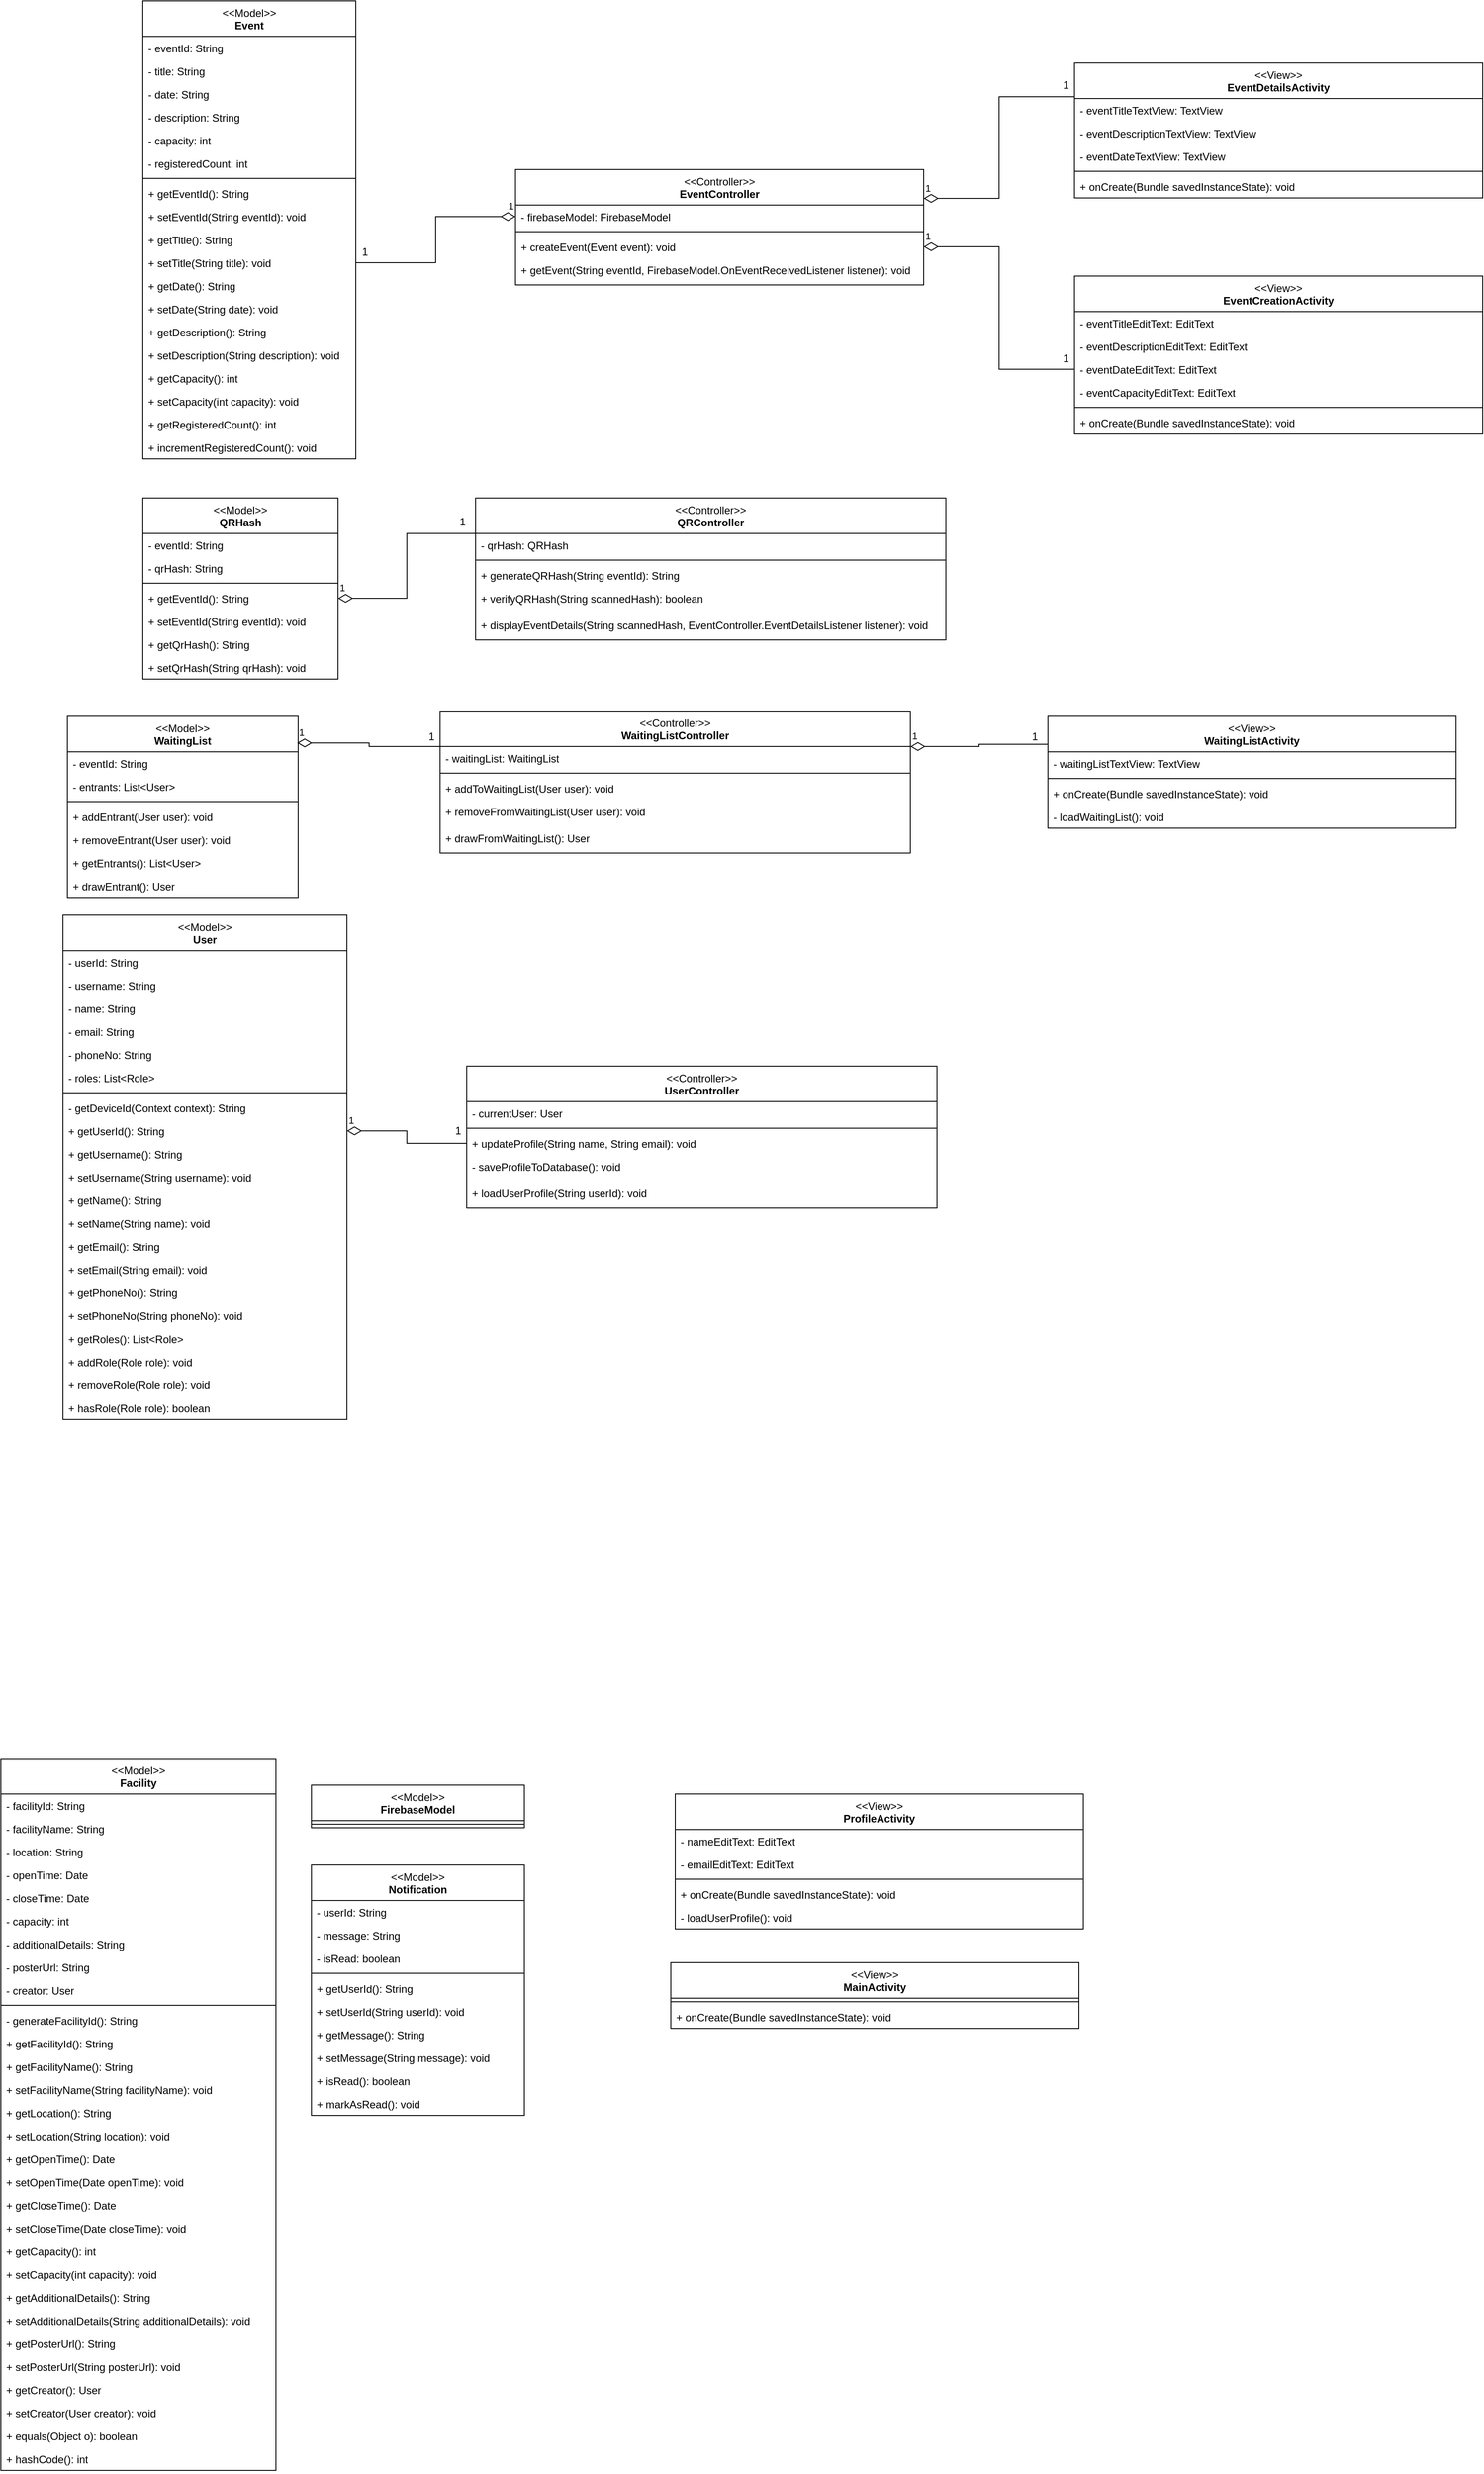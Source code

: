 <mxfile version="24.7.17">
  <diagram name="Page-1" id="4ZhbL-180pKZ8wJhIQRb">
    <mxGraphModel dx="2206" dy="1206" grid="1" gridSize="10" guides="1" tooltips="1" connect="1" arrows="1" fold="1" page="1" pageScale="1" pageWidth="850" pageHeight="1100" math="0" shadow="0">
      <root>
        <mxCell id="0" />
        <mxCell id="1" parent="0" />
        <mxCell id="LMNFinFyf0tm5xkfynoQ-17" value="&lt;div&gt;&lt;span style=&quot;font-weight: normal;&quot;&gt;&amp;lt;&amp;lt;Model&amp;gt;&amp;gt;&lt;/span&gt;&lt;/div&gt;&lt;div&gt;Event&lt;/div&gt;" style="swimlane;fontStyle=1;align=center;verticalAlign=top;childLayout=stackLayout;horizontal=1;startSize=40;horizontalStack=0;resizeParent=1;resizeParentMax=0;resizeLast=0;collapsible=1;marginBottom=0;whiteSpace=wrap;html=1;" vertex="1" parent="1">
          <mxGeometry x="250" y="1000" width="240" height="516" as="geometry" />
        </mxCell>
        <mxCell id="LMNFinFyf0tm5xkfynoQ-18" value="- eventId: String" style="text;strokeColor=none;fillColor=none;align=left;verticalAlign=top;spacingLeft=4;spacingRight=4;overflow=hidden;rotatable=0;points=[[0,0.5],[1,0.5]];portConstraint=eastwest;whiteSpace=wrap;html=1;" vertex="1" parent="LMNFinFyf0tm5xkfynoQ-17">
          <mxGeometry y="40" width="240" height="26" as="geometry" />
        </mxCell>
        <mxCell id="LMNFinFyf0tm5xkfynoQ-37" value="- title: String" style="text;strokeColor=none;fillColor=none;align=left;verticalAlign=top;spacingLeft=4;spacingRight=4;overflow=hidden;rotatable=0;points=[[0,0.5],[1,0.5]];portConstraint=eastwest;whiteSpace=wrap;html=1;" vertex="1" parent="LMNFinFyf0tm5xkfynoQ-17">
          <mxGeometry y="66" width="240" height="26" as="geometry" />
        </mxCell>
        <mxCell id="LMNFinFyf0tm5xkfynoQ-38" value="- date: String" style="text;strokeColor=none;fillColor=none;align=left;verticalAlign=top;spacingLeft=4;spacingRight=4;overflow=hidden;rotatable=0;points=[[0,0.5],[1,0.5]];portConstraint=eastwest;whiteSpace=wrap;html=1;" vertex="1" parent="LMNFinFyf0tm5xkfynoQ-17">
          <mxGeometry y="92" width="240" height="26" as="geometry" />
        </mxCell>
        <mxCell id="LMNFinFyf0tm5xkfynoQ-39" value="- description: String" style="text;strokeColor=none;fillColor=none;align=left;verticalAlign=top;spacingLeft=4;spacingRight=4;overflow=hidden;rotatable=0;points=[[0,0.5],[1,0.5]];portConstraint=eastwest;whiteSpace=wrap;html=1;" vertex="1" parent="LMNFinFyf0tm5xkfynoQ-17">
          <mxGeometry y="118" width="240" height="26" as="geometry" />
        </mxCell>
        <mxCell id="LMNFinFyf0tm5xkfynoQ-40" value="- capacity: int" style="text;strokeColor=none;fillColor=none;align=left;verticalAlign=top;spacingLeft=4;spacingRight=4;overflow=hidden;rotatable=0;points=[[0,0.5],[1,0.5]];portConstraint=eastwest;whiteSpace=wrap;html=1;" vertex="1" parent="LMNFinFyf0tm5xkfynoQ-17">
          <mxGeometry y="144" width="240" height="26" as="geometry" />
        </mxCell>
        <mxCell id="LMNFinFyf0tm5xkfynoQ-41" value="- registeredCount: int" style="text;strokeColor=none;fillColor=none;align=left;verticalAlign=top;spacingLeft=4;spacingRight=4;overflow=hidden;rotatable=0;points=[[0,0.5],[1,0.5]];portConstraint=eastwest;whiteSpace=wrap;html=1;" vertex="1" parent="LMNFinFyf0tm5xkfynoQ-17">
          <mxGeometry y="170" width="240" height="26" as="geometry" />
        </mxCell>
        <mxCell id="LMNFinFyf0tm5xkfynoQ-19" value="" style="line;strokeWidth=1;fillColor=none;align=left;verticalAlign=middle;spacingTop=-1;spacingLeft=3;spacingRight=3;rotatable=0;labelPosition=right;points=[];portConstraint=eastwest;strokeColor=inherit;" vertex="1" parent="LMNFinFyf0tm5xkfynoQ-17">
          <mxGeometry y="196" width="240" height="8" as="geometry" />
        </mxCell>
        <mxCell id="LMNFinFyf0tm5xkfynoQ-20" value="+ getEventId(): String" style="text;strokeColor=none;fillColor=none;align=left;verticalAlign=top;spacingLeft=4;spacingRight=4;overflow=hidden;rotatable=0;points=[[0,0.5],[1,0.5]];portConstraint=eastwest;whiteSpace=wrap;html=1;" vertex="1" parent="LMNFinFyf0tm5xkfynoQ-17">
          <mxGeometry y="204" width="240" height="26" as="geometry" />
        </mxCell>
        <mxCell id="LMNFinFyf0tm5xkfynoQ-42" value="+ setEventId(String eventId): void" style="text;strokeColor=none;fillColor=none;align=left;verticalAlign=top;spacingLeft=4;spacingRight=4;overflow=hidden;rotatable=0;points=[[0,0.5],[1,0.5]];portConstraint=eastwest;whiteSpace=wrap;html=1;" vertex="1" parent="LMNFinFyf0tm5xkfynoQ-17">
          <mxGeometry y="230" width="240" height="26" as="geometry" />
        </mxCell>
        <mxCell id="LMNFinFyf0tm5xkfynoQ-43" value="+ getTitle(): String" style="text;strokeColor=none;fillColor=none;align=left;verticalAlign=top;spacingLeft=4;spacingRight=4;overflow=hidden;rotatable=0;points=[[0,0.5],[1,0.5]];portConstraint=eastwest;whiteSpace=wrap;html=1;" vertex="1" parent="LMNFinFyf0tm5xkfynoQ-17">
          <mxGeometry y="256" width="240" height="26" as="geometry" />
        </mxCell>
        <mxCell id="LMNFinFyf0tm5xkfynoQ-44" value="+ setTitle(String title): void" style="text;strokeColor=none;fillColor=none;align=left;verticalAlign=top;spacingLeft=4;spacingRight=4;overflow=hidden;rotatable=0;points=[[0,0.5],[1,0.5]];portConstraint=eastwest;whiteSpace=wrap;html=1;" vertex="1" parent="LMNFinFyf0tm5xkfynoQ-17">
          <mxGeometry y="282" width="240" height="26" as="geometry" />
        </mxCell>
        <mxCell id="LMNFinFyf0tm5xkfynoQ-45" value="+ getDate(): String" style="text;strokeColor=none;fillColor=none;align=left;verticalAlign=top;spacingLeft=4;spacingRight=4;overflow=hidden;rotatable=0;points=[[0,0.5],[1,0.5]];portConstraint=eastwest;whiteSpace=wrap;html=1;" vertex="1" parent="LMNFinFyf0tm5xkfynoQ-17">
          <mxGeometry y="308" width="240" height="26" as="geometry" />
        </mxCell>
        <mxCell id="LMNFinFyf0tm5xkfynoQ-46" value="+ setDate(String date): void" style="text;strokeColor=none;fillColor=none;align=left;verticalAlign=top;spacingLeft=4;spacingRight=4;overflow=hidden;rotatable=0;points=[[0,0.5],[1,0.5]];portConstraint=eastwest;whiteSpace=wrap;html=1;" vertex="1" parent="LMNFinFyf0tm5xkfynoQ-17">
          <mxGeometry y="334" width="240" height="26" as="geometry" />
        </mxCell>
        <mxCell id="LMNFinFyf0tm5xkfynoQ-47" value="+ getDescription(): String" style="text;strokeColor=none;fillColor=none;align=left;verticalAlign=top;spacingLeft=4;spacingRight=4;overflow=hidden;rotatable=0;points=[[0,0.5],[1,0.5]];portConstraint=eastwest;whiteSpace=wrap;html=1;" vertex="1" parent="LMNFinFyf0tm5xkfynoQ-17">
          <mxGeometry y="360" width="240" height="26" as="geometry" />
        </mxCell>
        <mxCell id="LMNFinFyf0tm5xkfynoQ-48" value="+ setDescription(String description): void" style="text;strokeColor=none;fillColor=none;align=left;verticalAlign=top;spacingLeft=4;spacingRight=4;overflow=hidden;rotatable=0;points=[[0,0.5],[1,0.5]];portConstraint=eastwest;whiteSpace=wrap;html=1;" vertex="1" parent="LMNFinFyf0tm5xkfynoQ-17">
          <mxGeometry y="386" width="240" height="26" as="geometry" />
        </mxCell>
        <mxCell id="LMNFinFyf0tm5xkfynoQ-49" value="+ getCapacity(): int" style="text;strokeColor=none;fillColor=none;align=left;verticalAlign=top;spacingLeft=4;spacingRight=4;overflow=hidden;rotatable=0;points=[[0,0.5],[1,0.5]];portConstraint=eastwest;whiteSpace=wrap;html=1;" vertex="1" parent="LMNFinFyf0tm5xkfynoQ-17">
          <mxGeometry y="412" width="240" height="26" as="geometry" />
        </mxCell>
        <mxCell id="LMNFinFyf0tm5xkfynoQ-50" value="+ setCapacity(int capacity): void" style="text;strokeColor=none;fillColor=none;align=left;verticalAlign=top;spacingLeft=4;spacingRight=4;overflow=hidden;rotatable=0;points=[[0,0.5],[1,0.5]];portConstraint=eastwest;whiteSpace=wrap;html=1;" vertex="1" parent="LMNFinFyf0tm5xkfynoQ-17">
          <mxGeometry y="438" width="240" height="26" as="geometry" />
        </mxCell>
        <mxCell id="LMNFinFyf0tm5xkfynoQ-51" value="+ getRegisteredCount(): int" style="text;strokeColor=none;fillColor=none;align=left;verticalAlign=top;spacingLeft=4;spacingRight=4;overflow=hidden;rotatable=0;points=[[0,0.5],[1,0.5]];portConstraint=eastwest;whiteSpace=wrap;html=1;" vertex="1" parent="LMNFinFyf0tm5xkfynoQ-17">
          <mxGeometry y="464" width="240" height="26" as="geometry" />
        </mxCell>
        <mxCell id="LMNFinFyf0tm5xkfynoQ-52" value="+ incrementRegisteredCount(): void" style="text;strokeColor=none;fillColor=none;align=left;verticalAlign=top;spacingLeft=4;spacingRight=4;overflow=hidden;rotatable=0;points=[[0,0.5],[1,0.5]];portConstraint=eastwest;whiteSpace=wrap;html=1;" vertex="1" parent="LMNFinFyf0tm5xkfynoQ-17">
          <mxGeometry y="490" width="240" height="26" as="geometry" />
        </mxCell>
        <mxCell id="LMNFinFyf0tm5xkfynoQ-25" value="&lt;div&gt;&lt;span style=&quot;font-weight: normal;&quot;&gt;&amp;lt;&amp;lt;Model&amp;gt;&amp;gt;&lt;/span&gt;&lt;/div&gt;&lt;div&gt;QRHash&lt;/div&gt;" style="swimlane;fontStyle=1;align=center;verticalAlign=top;childLayout=stackLayout;horizontal=1;startSize=40;horizontalStack=0;resizeParent=1;resizeParentMax=0;resizeLast=0;collapsible=1;marginBottom=0;whiteSpace=wrap;html=1;" vertex="1" parent="1">
          <mxGeometry x="250" y="1560" width="220" height="204" as="geometry" />
        </mxCell>
        <mxCell id="LMNFinFyf0tm5xkfynoQ-26" value="- eventId: String" style="text;strokeColor=none;fillColor=none;align=left;verticalAlign=top;spacingLeft=4;spacingRight=4;overflow=hidden;rotatable=0;points=[[0,0.5],[1,0.5]];portConstraint=eastwest;whiteSpace=wrap;html=1;" vertex="1" parent="LMNFinFyf0tm5xkfynoQ-25">
          <mxGeometry y="40" width="220" height="26" as="geometry" />
        </mxCell>
        <mxCell id="LMNFinFyf0tm5xkfynoQ-149" value="- qrHash: String" style="text;strokeColor=none;fillColor=none;align=left;verticalAlign=top;spacingLeft=4;spacingRight=4;overflow=hidden;rotatable=0;points=[[0,0.5],[1,0.5]];portConstraint=eastwest;whiteSpace=wrap;html=1;" vertex="1" parent="LMNFinFyf0tm5xkfynoQ-25">
          <mxGeometry y="66" width="220" height="26" as="geometry" />
        </mxCell>
        <mxCell id="LMNFinFyf0tm5xkfynoQ-27" value="" style="line;strokeWidth=1;fillColor=none;align=left;verticalAlign=middle;spacingTop=-1;spacingLeft=3;spacingRight=3;rotatable=0;labelPosition=right;points=[];portConstraint=eastwest;strokeColor=inherit;" vertex="1" parent="LMNFinFyf0tm5xkfynoQ-25">
          <mxGeometry y="92" width="220" height="8" as="geometry" />
        </mxCell>
        <mxCell id="LMNFinFyf0tm5xkfynoQ-28" value="+ getEventId(): String" style="text;strokeColor=none;fillColor=none;align=left;verticalAlign=top;spacingLeft=4;spacingRight=4;overflow=hidden;rotatable=0;points=[[0,0.5],[1,0.5]];portConstraint=eastwest;whiteSpace=wrap;html=1;" vertex="1" parent="LMNFinFyf0tm5xkfynoQ-25">
          <mxGeometry y="100" width="220" height="26" as="geometry" />
        </mxCell>
        <mxCell id="LMNFinFyf0tm5xkfynoQ-150" value="+ setEventId(String eventId): void" style="text;strokeColor=none;fillColor=none;align=left;verticalAlign=top;spacingLeft=4;spacingRight=4;overflow=hidden;rotatable=0;points=[[0,0.5],[1,0.5]];portConstraint=eastwest;whiteSpace=wrap;html=1;" vertex="1" parent="LMNFinFyf0tm5xkfynoQ-25">
          <mxGeometry y="126" width="220" height="26" as="geometry" />
        </mxCell>
        <mxCell id="LMNFinFyf0tm5xkfynoQ-151" value="+ getQrHash(): String" style="text;strokeColor=none;fillColor=none;align=left;verticalAlign=top;spacingLeft=4;spacingRight=4;overflow=hidden;rotatable=0;points=[[0,0.5],[1,0.5]];portConstraint=eastwest;whiteSpace=wrap;html=1;" vertex="1" parent="LMNFinFyf0tm5xkfynoQ-25">
          <mxGeometry y="152" width="220" height="26" as="geometry" />
        </mxCell>
        <mxCell id="LMNFinFyf0tm5xkfynoQ-152" value="+ setQrHash(String qrHash): void" style="text;strokeColor=none;fillColor=none;align=left;verticalAlign=top;spacingLeft=4;spacingRight=4;overflow=hidden;rotatable=0;points=[[0,0.5],[1,0.5]];portConstraint=eastwest;whiteSpace=wrap;html=1;" vertex="1" parent="LMNFinFyf0tm5xkfynoQ-25">
          <mxGeometry y="178" width="220" height="26" as="geometry" />
        </mxCell>
        <mxCell id="LMNFinFyf0tm5xkfynoQ-29" value="&lt;div&gt;&lt;span style=&quot;font-weight: normal;&quot;&gt;&amp;lt;&amp;lt;Model&amp;gt;&amp;gt;&lt;/span&gt;&lt;/div&gt;&lt;div&gt;User&lt;/div&gt;" style="swimlane;fontStyle=1;align=center;verticalAlign=top;childLayout=stackLayout;horizontal=1;startSize=40;horizontalStack=0;resizeParent=1;resizeParentMax=0;resizeLast=0;collapsible=1;marginBottom=0;whiteSpace=wrap;html=1;" vertex="1" parent="1">
          <mxGeometry x="160" y="2030" width="320" height="568" as="geometry" />
        </mxCell>
        <mxCell id="LMNFinFyf0tm5xkfynoQ-30" value="- userId: String" style="text;strokeColor=none;fillColor=none;align=left;verticalAlign=top;spacingLeft=4;spacingRight=4;overflow=hidden;rotatable=0;points=[[0,0.5],[1,0.5]];portConstraint=eastwest;whiteSpace=wrap;html=1;" vertex="1" parent="LMNFinFyf0tm5xkfynoQ-29">
          <mxGeometry y="40" width="320" height="26" as="geometry" />
        </mxCell>
        <mxCell id="LMNFinFyf0tm5xkfynoQ-153" value="- username: String" style="text;strokeColor=none;fillColor=none;align=left;verticalAlign=top;spacingLeft=4;spacingRight=4;overflow=hidden;rotatable=0;points=[[0,0.5],[1,0.5]];portConstraint=eastwest;whiteSpace=wrap;html=1;" vertex="1" parent="LMNFinFyf0tm5xkfynoQ-29">
          <mxGeometry y="66" width="320" height="26" as="geometry" />
        </mxCell>
        <mxCell id="LMNFinFyf0tm5xkfynoQ-154" value="- name: String" style="text;strokeColor=none;fillColor=none;align=left;verticalAlign=top;spacingLeft=4;spacingRight=4;overflow=hidden;rotatable=0;points=[[0,0.5],[1,0.5]];portConstraint=eastwest;whiteSpace=wrap;html=1;" vertex="1" parent="LMNFinFyf0tm5xkfynoQ-29">
          <mxGeometry y="92" width="320" height="26" as="geometry" />
        </mxCell>
        <mxCell id="LMNFinFyf0tm5xkfynoQ-155" value="- email: String" style="text;strokeColor=none;fillColor=none;align=left;verticalAlign=top;spacingLeft=4;spacingRight=4;overflow=hidden;rotatable=0;points=[[0,0.5],[1,0.5]];portConstraint=eastwest;whiteSpace=wrap;html=1;" vertex="1" parent="LMNFinFyf0tm5xkfynoQ-29">
          <mxGeometry y="118" width="320" height="26" as="geometry" />
        </mxCell>
        <mxCell id="LMNFinFyf0tm5xkfynoQ-156" value="- phoneNo: String" style="text;strokeColor=none;fillColor=none;align=left;verticalAlign=top;spacingLeft=4;spacingRight=4;overflow=hidden;rotatable=0;points=[[0,0.5],[1,0.5]];portConstraint=eastwest;whiteSpace=wrap;html=1;" vertex="1" parent="LMNFinFyf0tm5xkfynoQ-29">
          <mxGeometry y="144" width="320" height="26" as="geometry" />
        </mxCell>
        <mxCell id="LMNFinFyf0tm5xkfynoQ-157" value="- roles: List&amp;lt;Role&amp;gt;" style="text;strokeColor=none;fillColor=none;align=left;verticalAlign=top;spacingLeft=4;spacingRight=4;overflow=hidden;rotatable=0;points=[[0,0.5],[1,0.5]];portConstraint=eastwest;whiteSpace=wrap;html=1;" vertex="1" parent="LMNFinFyf0tm5xkfynoQ-29">
          <mxGeometry y="170" width="320" height="26" as="geometry" />
        </mxCell>
        <mxCell id="LMNFinFyf0tm5xkfynoQ-31" value="" style="line;strokeWidth=1;fillColor=none;align=left;verticalAlign=middle;spacingTop=-1;spacingLeft=3;spacingRight=3;rotatable=0;labelPosition=right;points=[];portConstraint=eastwest;strokeColor=inherit;" vertex="1" parent="LMNFinFyf0tm5xkfynoQ-29">
          <mxGeometry y="196" width="320" height="8" as="geometry" />
        </mxCell>
        <mxCell id="LMNFinFyf0tm5xkfynoQ-32" value="- getDeviceId(Context context): String" style="text;strokeColor=none;fillColor=none;align=left;verticalAlign=top;spacingLeft=4;spacingRight=4;overflow=hidden;rotatable=0;points=[[0,0.5],[1,0.5]];portConstraint=eastwest;whiteSpace=wrap;html=1;" vertex="1" parent="LMNFinFyf0tm5xkfynoQ-29">
          <mxGeometry y="204" width="320" height="26" as="geometry" />
        </mxCell>
        <mxCell id="LMNFinFyf0tm5xkfynoQ-158" value="+ getUserId(): String" style="text;strokeColor=none;fillColor=none;align=left;verticalAlign=top;spacingLeft=4;spacingRight=4;overflow=hidden;rotatable=0;points=[[0,0.5],[1,0.5]];portConstraint=eastwest;whiteSpace=wrap;html=1;" vertex="1" parent="LMNFinFyf0tm5xkfynoQ-29">
          <mxGeometry y="230" width="320" height="26" as="geometry" />
        </mxCell>
        <mxCell id="LMNFinFyf0tm5xkfynoQ-159" value="+ getUsername(): String" style="text;strokeColor=none;fillColor=none;align=left;verticalAlign=top;spacingLeft=4;spacingRight=4;overflow=hidden;rotatable=0;points=[[0,0.5],[1,0.5]];portConstraint=eastwest;whiteSpace=wrap;html=1;" vertex="1" parent="LMNFinFyf0tm5xkfynoQ-29">
          <mxGeometry y="256" width="320" height="26" as="geometry" />
        </mxCell>
        <mxCell id="LMNFinFyf0tm5xkfynoQ-160" value="+ setUsername(String username): void" style="text;strokeColor=none;fillColor=none;align=left;verticalAlign=top;spacingLeft=4;spacingRight=4;overflow=hidden;rotatable=0;points=[[0,0.5],[1,0.5]];portConstraint=eastwest;whiteSpace=wrap;html=1;" vertex="1" parent="LMNFinFyf0tm5xkfynoQ-29">
          <mxGeometry y="282" width="320" height="26" as="geometry" />
        </mxCell>
        <mxCell id="LMNFinFyf0tm5xkfynoQ-161" value="+ getName(): String" style="text;strokeColor=none;fillColor=none;align=left;verticalAlign=top;spacingLeft=4;spacingRight=4;overflow=hidden;rotatable=0;points=[[0,0.5],[1,0.5]];portConstraint=eastwest;whiteSpace=wrap;html=1;" vertex="1" parent="LMNFinFyf0tm5xkfynoQ-29">
          <mxGeometry y="308" width="320" height="26" as="geometry" />
        </mxCell>
        <mxCell id="LMNFinFyf0tm5xkfynoQ-162" value="+ setName(String name): void" style="text;strokeColor=none;fillColor=none;align=left;verticalAlign=top;spacingLeft=4;spacingRight=4;overflow=hidden;rotatable=0;points=[[0,0.5],[1,0.5]];portConstraint=eastwest;whiteSpace=wrap;html=1;" vertex="1" parent="LMNFinFyf0tm5xkfynoQ-29">
          <mxGeometry y="334" width="320" height="26" as="geometry" />
        </mxCell>
        <mxCell id="LMNFinFyf0tm5xkfynoQ-163" value="+ getEmail(): String" style="text;strokeColor=none;fillColor=none;align=left;verticalAlign=top;spacingLeft=4;spacingRight=4;overflow=hidden;rotatable=0;points=[[0,0.5],[1,0.5]];portConstraint=eastwest;whiteSpace=wrap;html=1;" vertex="1" parent="LMNFinFyf0tm5xkfynoQ-29">
          <mxGeometry y="360" width="320" height="26" as="geometry" />
        </mxCell>
        <mxCell id="LMNFinFyf0tm5xkfynoQ-164" value="+ setEmail(String email): void" style="text;strokeColor=none;fillColor=none;align=left;verticalAlign=top;spacingLeft=4;spacingRight=4;overflow=hidden;rotatable=0;points=[[0,0.5],[1,0.5]];portConstraint=eastwest;whiteSpace=wrap;html=1;" vertex="1" parent="LMNFinFyf0tm5xkfynoQ-29">
          <mxGeometry y="386" width="320" height="26" as="geometry" />
        </mxCell>
        <mxCell id="LMNFinFyf0tm5xkfynoQ-165" value="+ getPhoneNo(): String" style="text;strokeColor=none;fillColor=none;align=left;verticalAlign=top;spacingLeft=4;spacingRight=4;overflow=hidden;rotatable=0;points=[[0,0.5],[1,0.5]];portConstraint=eastwest;whiteSpace=wrap;html=1;" vertex="1" parent="LMNFinFyf0tm5xkfynoQ-29">
          <mxGeometry y="412" width="320" height="26" as="geometry" />
        </mxCell>
        <mxCell id="LMNFinFyf0tm5xkfynoQ-166" value="+ setPhoneNo(String phoneNo): void" style="text;strokeColor=none;fillColor=none;align=left;verticalAlign=top;spacingLeft=4;spacingRight=4;overflow=hidden;rotatable=0;points=[[0,0.5],[1,0.5]];portConstraint=eastwest;whiteSpace=wrap;html=1;" vertex="1" parent="LMNFinFyf0tm5xkfynoQ-29">
          <mxGeometry y="438" width="320" height="26" as="geometry" />
        </mxCell>
        <mxCell id="LMNFinFyf0tm5xkfynoQ-167" value="+ getRoles(): List&amp;lt;Role&amp;gt;" style="text;strokeColor=none;fillColor=none;align=left;verticalAlign=top;spacingLeft=4;spacingRight=4;overflow=hidden;rotatable=0;points=[[0,0.5],[1,0.5]];portConstraint=eastwest;whiteSpace=wrap;html=1;" vertex="1" parent="LMNFinFyf0tm5xkfynoQ-29">
          <mxGeometry y="464" width="320" height="26" as="geometry" />
        </mxCell>
        <mxCell id="LMNFinFyf0tm5xkfynoQ-168" value="+ addRole(Role role): void" style="text;strokeColor=none;fillColor=none;align=left;verticalAlign=top;spacingLeft=4;spacingRight=4;overflow=hidden;rotatable=0;points=[[0,0.5],[1,0.5]];portConstraint=eastwest;whiteSpace=wrap;html=1;" vertex="1" parent="LMNFinFyf0tm5xkfynoQ-29">
          <mxGeometry y="490" width="320" height="26" as="geometry" />
        </mxCell>
        <mxCell id="LMNFinFyf0tm5xkfynoQ-169" value="+ removeRole(Role role): void" style="text;strokeColor=none;fillColor=none;align=left;verticalAlign=top;spacingLeft=4;spacingRight=4;overflow=hidden;rotatable=0;points=[[0,0.5],[1,0.5]];portConstraint=eastwest;whiteSpace=wrap;html=1;" vertex="1" parent="LMNFinFyf0tm5xkfynoQ-29">
          <mxGeometry y="516" width="320" height="26" as="geometry" />
        </mxCell>
        <mxCell id="LMNFinFyf0tm5xkfynoQ-170" value="+ hasRole(Role role): boolean" style="text;strokeColor=none;fillColor=none;align=left;verticalAlign=top;spacingLeft=4;spacingRight=4;overflow=hidden;rotatable=0;points=[[0,0.5],[1,0.5]];portConstraint=eastwest;whiteSpace=wrap;html=1;" vertex="1" parent="LMNFinFyf0tm5xkfynoQ-29">
          <mxGeometry y="542" width="320" height="26" as="geometry" />
        </mxCell>
        <mxCell id="LMNFinFyf0tm5xkfynoQ-33" value="&lt;div&gt;&lt;span style=&quot;font-weight: normal;&quot;&gt;&amp;lt;&amp;lt;Model&amp;gt;&amp;gt;&lt;/span&gt;&lt;/div&gt;&lt;div&gt;WaitingList&lt;/div&gt;" style="swimlane;fontStyle=1;align=center;verticalAlign=top;childLayout=stackLayout;horizontal=1;startSize=40;horizontalStack=0;resizeParent=1;resizeParentMax=0;resizeLast=0;collapsible=1;marginBottom=0;whiteSpace=wrap;html=1;" vertex="1" parent="1">
          <mxGeometry x="165" y="1806" width="260" height="204" as="geometry" />
        </mxCell>
        <mxCell id="LMNFinFyf0tm5xkfynoQ-34" value="- eventId: String" style="text;strokeColor=none;fillColor=none;align=left;verticalAlign=top;spacingLeft=4;spacingRight=4;overflow=hidden;rotatable=0;points=[[0,0.5],[1,0.5]];portConstraint=eastwest;whiteSpace=wrap;html=1;" vertex="1" parent="LMNFinFyf0tm5xkfynoQ-33">
          <mxGeometry y="40" width="260" height="26" as="geometry" />
        </mxCell>
        <mxCell id="LMNFinFyf0tm5xkfynoQ-171" value="- entrants: List&amp;lt;User&amp;gt;" style="text;strokeColor=none;fillColor=none;align=left;verticalAlign=top;spacingLeft=4;spacingRight=4;overflow=hidden;rotatable=0;points=[[0,0.5],[1,0.5]];portConstraint=eastwest;whiteSpace=wrap;html=1;" vertex="1" parent="LMNFinFyf0tm5xkfynoQ-33">
          <mxGeometry y="66" width="260" height="26" as="geometry" />
        </mxCell>
        <mxCell id="LMNFinFyf0tm5xkfynoQ-35" value="" style="line;strokeWidth=1;fillColor=none;align=left;verticalAlign=middle;spacingTop=-1;spacingLeft=3;spacingRight=3;rotatable=0;labelPosition=right;points=[];portConstraint=eastwest;strokeColor=inherit;" vertex="1" parent="LMNFinFyf0tm5xkfynoQ-33">
          <mxGeometry y="92" width="260" height="8" as="geometry" />
        </mxCell>
        <mxCell id="LMNFinFyf0tm5xkfynoQ-36" value="+ addEntrant(User user): void" style="text;strokeColor=none;fillColor=none;align=left;verticalAlign=top;spacingLeft=4;spacingRight=4;overflow=hidden;rotatable=0;points=[[0,0.5],[1,0.5]];portConstraint=eastwest;whiteSpace=wrap;html=1;" vertex="1" parent="LMNFinFyf0tm5xkfynoQ-33">
          <mxGeometry y="100" width="260" height="26" as="geometry" />
        </mxCell>
        <mxCell id="LMNFinFyf0tm5xkfynoQ-172" value="+ removeEntrant(User user): void" style="text;strokeColor=none;fillColor=none;align=left;verticalAlign=top;spacingLeft=4;spacingRight=4;overflow=hidden;rotatable=0;points=[[0,0.5],[1,0.5]];portConstraint=eastwest;whiteSpace=wrap;html=1;" vertex="1" parent="LMNFinFyf0tm5xkfynoQ-33">
          <mxGeometry y="126" width="260" height="26" as="geometry" />
        </mxCell>
        <mxCell id="LMNFinFyf0tm5xkfynoQ-173" value="+ getEntrants(): List&amp;lt;User&amp;gt;" style="text;strokeColor=none;fillColor=none;align=left;verticalAlign=top;spacingLeft=4;spacingRight=4;overflow=hidden;rotatable=0;points=[[0,0.5],[1,0.5]];portConstraint=eastwest;whiteSpace=wrap;html=1;" vertex="1" parent="LMNFinFyf0tm5xkfynoQ-33">
          <mxGeometry y="152" width="260" height="26" as="geometry" />
        </mxCell>
        <mxCell id="LMNFinFyf0tm5xkfynoQ-174" value="+ drawEntrant(): User" style="text;strokeColor=none;fillColor=none;align=left;verticalAlign=top;spacingLeft=4;spacingRight=4;overflow=hidden;rotatable=0;points=[[0,0.5],[1,0.5]];portConstraint=eastwest;whiteSpace=wrap;html=1;" vertex="1" parent="LMNFinFyf0tm5xkfynoQ-33">
          <mxGeometry y="178" width="260" height="26" as="geometry" />
        </mxCell>
        <mxCell id="LMNFinFyf0tm5xkfynoQ-53" value="&lt;div&gt;&lt;span style=&quot;font-weight: normal;&quot;&gt;&amp;lt;&amp;lt;Controller&amp;gt;&amp;gt;&lt;/span&gt;&lt;/div&gt;&lt;div&gt;EventController&lt;/div&gt;" style="swimlane;fontStyle=1;align=center;verticalAlign=top;childLayout=stackLayout;horizontal=1;startSize=40;horizontalStack=0;resizeParent=1;resizeParentMax=0;resizeLast=0;collapsible=1;marginBottom=0;whiteSpace=wrap;html=1;" vertex="1" parent="1">
          <mxGeometry x="670" y="1190" width="460" height="130" as="geometry" />
        </mxCell>
        <mxCell id="LMNFinFyf0tm5xkfynoQ-54" value="- firebaseModel: FirebaseModel" style="text;strokeColor=none;fillColor=none;align=left;verticalAlign=top;spacingLeft=4;spacingRight=4;overflow=hidden;rotatable=0;points=[[0,0.5],[1,0.5]];portConstraint=eastwest;whiteSpace=wrap;html=1;" vertex="1" parent="LMNFinFyf0tm5xkfynoQ-53">
          <mxGeometry y="40" width="460" height="26" as="geometry" />
        </mxCell>
        <mxCell id="LMNFinFyf0tm5xkfynoQ-55" value="" style="line;strokeWidth=1;fillColor=none;align=left;verticalAlign=middle;spacingTop=-1;spacingLeft=3;spacingRight=3;rotatable=0;labelPosition=right;points=[];portConstraint=eastwest;strokeColor=inherit;" vertex="1" parent="LMNFinFyf0tm5xkfynoQ-53">
          <mxGeometry y="66" width="460" height="8" as="geometry" />
        </mxCell>
        <mxCell id="LMNFinFyf0tm5xkfynoQ-56" value="+ createEvent(Event event): void" style="text;strokeColor=none;fillColor=none;align=left;verticalAlign=top;spacingLeft=4;spacingRight=4;overflow=hidden;rotatable=0;points=[[0,0.5],[1,0.5]];portConstraint=eastwest;whiteSpace=wrap;html=1;" vertex="1" parent="LMNFinFyf0tm5xkfynoQ-53">
          <mxGeometry y="74" width="460" height="26" as="geometry" />
        </mxCell>
        <mxCell id="LMNFinFyf0tm5xkfynoQ-57" value="+ getEvent(String eventId, FirebaseModel.OnEventReceivedListener listener): void" style="text;strokeColor=none;fillColor=none;align=left;verticalAlign=top;spacingLeft=4;spacingRight=4;overflow=hidden;rotatable=0;points=[[0,0.5],[1,0.5]];portConstraint=eastwest;whiteSpace=wrap;html=1;" vertex="1" parent="LMNFinFyf0tm5xkfynoQ-53">
          <mxGeometry y="100" width="460" height="30" as="geometry" />
        </mxCell>
        <mxCell id="LMNFinFyf0tm5xkfynoQ-58" value="&lt;div&gt;&lt;span style=&quot;font-weight: normal;&quot;&gt;&amp;lt;&amp;lt;Controller&amp;gt;&amp;gt;&lt;/span&gt;&lt;/div&gt;&lt;div&gt;QRController&lt;/div&gt;" style="swimlane;fontStyle=1;align=center;verticalAlign=top;childLayout=stackLayout;horizontal=1;startSize=40;horizontalStack=0;resizeParent=1;resizeParentMax=0;resizeLast=0;collapsible=1;marginBottom=0;whiteSpace=wrap;html=1;" vertex="1" parent="1">
          <mxGeometry x="625" y="1560" width="530" height="160" as="geometry" />
        </mxCell>
        <mxCell id="LMNFinFyf0tm5xkfynoQ-59" value="- qrHash: QRHash" style="text;strokeColor=none;fillColor=none;align=left;verticalAlign=top;spacingLeft=4;spacingRight=4;overflow=hidden;rotatable=0;points=[[0,0.5],[1,0.5]];portConstraint=eastwest;whiteSpace=wrap;html=1;" vertex="1" parent="LMNFinFyf0tm5xkfynoQ-58">
          <mxGeometry y="40" width="530" height="26" as="geometry" />
        </mxCell>
        <mxCell id="LMNFinFyf0tm5xkfynoQ-60" value="" style="line;strokeWidth=1;fillColor=none;align=left;verticalAlign=middle;spacingTop=-1;spacingLeft=3;spacingRight=3;rotatable=0;labelPosition=right;points=[];portConstraint=eastwest;strokeColor=inherit;" vertex="1" parent="LMNFinFyf0tm5xkfynoQ-58">
          <mxGeometry y="66" width="530" height="8" as="geometry" />
        </mxCell>
        <mxCell id="LMNFinFyf0tm5xkfynoQ-61" value="+ generateQRHash(String eventId): String" style="text;strokeColor=none;fillColor=none;align=left;verticalAlign=top;spacingLeft=4;spacingRight=4;overflow=hidden;rotatable=0;points=[[0,0.5],[1,0.5]];portConstraint=eastwest;whiteSpace=wrap;html=1;" vertex="1" parent="LMNFinFyf0tm5xkfynoQ-58">
          <mxGeometry y="74" width="530" height="26" as="geometry" />
        </mxCell>
        <mxCell id="LMNFinFyf0tm5xkfynoQ-62" value="+ verifyQRHash(String scannedHash): boolean" style="text;strokeColor=none;fillColor=none;align=left;verticalAlign=top;spacingLeft=4;spacingRight=4;overflow=hidden;rotatable=0;points=[[0,0.5],[1,0.5]];portConstraint=eastwest;whiteSpace=wrap;html=1;" vertex="1" parent="LMNFinFyf0tm5xkfynoQ-58">
          <mxGeometry y="100" width="530" height="30" as="geometry" />
        </mxCell>
        <mxCell id="LMNFinFyf0tm5xkfynoQ-63" value="+ displayEventDetails(String scannedHash, EventController.EventDetailsListener listener): void" style="text;strokeColor=none;fillColor=none;align=left;verticalAlign=top;spacingLeft=4;spacingRight=4;overflow=hidden;rotatable=0;points=[[0,0.5],[1,0.5]];portConstraint=eastwest;whiteSpace=wrap;html=1;" vertex="1" parent="LMNFinFyf0tm5xkfynoQ-58">
          <mxGeometry y="130" width="530" height="30" as="geometry" />
        </mxCell>
        <mxCell id="LMNFinFyf0tm5xkfynoQ-64" value="&lt;div&gt;&lt;span style=&quot;font-weight: normal;&quot;&gt;&amp;lt;&amp;lt;Controller&amp;gt;&amp;gt;&lt;/span&gt;&lt;/div&gt;&lt;div&gt;UserController&lt;/div&gt;" style="swimlane;fontStyle=1;align=center;verticalAlign=top;childLayout=stackLayout;horizontal=1;startSize=40;horizontalStack=0;resizeParent=1;resizeParentMax=0;resizeLast=0;collapsible=1;marginBottom=0;whiteSpace=wrap;html=1;" vertex="1" parent="1">
          <mxGeometry x="615" y="2200" width="530" height="160" as="geometry" />
        </mxCell>
        <mxCell id="LMNFinFyf0tm5xkfynoQ-65" value="- currentUser: User" style="text;strokeColor=none;fillColor=none;align=left;verticalAlign=top;spacingLeft=4;spacingRight=4;overflow=hidden;rotatable=0;points=[[0,0.5],[1,0.5]];portConstraint=eastwest;whiteSpace=wrap;html=1;" vertex="1" parent="LMNFinFyf0tm5xkfynoQ-64">
          <mxGeometry y="40" width="530" height="26" as="geometry" />
        </mxCell>
        <mxCell id="LMNFinFyf0tm5xkfynoQ-66" value="" style="line;strokeWidth=1;fillColor=none;align=left;verticalAlign=middle;spacingTop=-1;spacingLeft=3;spacingRight=3;rotatable=0;labelPosition=right;points=[];portConstraint=eastwest;strokeColor=inherit;" vertex="1" parent="LMNFinFyf0tm5xkfynoQ-64">
          <mxGeometry y="66" width="530" height="8" as="geometry" />
        </mxCell>
        <mxCell id="LMNFinFyf0tm5xkfynoQ-67" value="+ updateProfile(String name, String email): void" style="text;strokeColor=none;fillColor=none;align=left;verticalAlign=top;spacingLeft=4;spacingRight=4;overflow=hidden;rotatable=0;points=[[0,0.5],[1,0.5]];portConstraint=eastwest;whiteSpace=wrap;html=1;" vertex="1" parent="LMNFinFyf0tm5xkfynoQ-64">
          <mxGeometry y="74" width="530" height="26" as="geometry" />
        </mxCell>
        <mxCell id="LMNFinFyf0tm5xkfynoQ-68" value="- saveProfileToDatabase(): void" style="text;strokeColor=none;fillColor=none;align=left;verticalAlign=top;spacingLeft=4;spacingRight=4;overflow=hidden;rotatable=0;points=[[0,0.5],[1,0.5]];portConstraint=eastwest;whiteSpace=wrap;html=1;" vertex="1" parent="LMNFinFyf0tm5xkfynoQ-64">
          <mxGeometry y="100" width="530" height="30" as="geometry" />
        </mxCell>
        <mxCell id="LMNFinFyf0tm5xkfynoQ-69" value="+ loadUserProfile(String userId): void" style="text;strokeColor=none;fillColor=none;align=left;verticalAlign=top;spacingLeft=4;spacingRight=4;overflow=hidden;rotatable=0;points=[[0,0.5],[1,0.5]];portConstraint=eastwest;whiteSpace=wrap;html=1;" vertex="1" parent="LMNFinFyf0tm5xkfynoQ-64">
          <mxGeometry y="130" width="530" height="30" as="geometry" />
        </mxCell>
        <mxCell id="LMNFinFyf0tm5xkfynoQ-70" value="&lt;div&gt;&lt;span style=&quot;font-weight: normal;&quot;&gt;&amp;lt;&amp;lt;Controller&amp;gt;&amp;gt;&lt;/span&gt;&lt;/div&gt;&lt;div&gt;WaitingListController&lt;/div&gt;" style="swimlane;fontStyle=1;align=center;verticalAlign=top;childLayout=stackLayout;horizontal=1;startSize=40;horizontalStack=0;resizeParent=1;resizeParentMax=0;resizeLast=0;collapsible=1;marginBottom=0;whiteSpace=wrap;html=1;" vertex="1" parent="1">
          <mxGeometry x="585" y="1800" width="530" height="160" as="geometry" />
        </mxCell>
        <mxCell id="LMNFinFyf0tm5xkfynoQ-71" value="- waitingList: WaitingList" style="text;strokeColor=none;fillColor=none;align=left;verticalAlign=top;spacingLeft=4;spacingRight=4;overflow=hidden;rotatable=0;points=[[0,0.5],[1,0.5]];portConstraint=eastwest;whiteSpace=wrap;html=1;" vertex="1" parent="LMNFinFyf0tm5xkfynoQ-70">
          <mxGeometry y="40" width="530" height="26" as="geometry" />
        </mxCell>
        <mxCell id="LMNFinFyf0tm5xkfynoQ-72" value="" style="line;strokeWidth=1;fillColor=none;align=left;verticalAlign=middle;spacingTop=-1;spacingLeft=3;spacingRight=3;rotatable=0;labelPosition=right;points=[];portConstraint=eastwest;strokeColor=inherit;" vertex="1" parent="LMNFinFyf0tm5xkfynoQ-70">
          <mxGeometry y="66" width="530" height="8" as="geometry" />
        </mxCell>
        <mxCell id="LMNFinFyf0tm5xkfynoQ-73" value="+ addToWaitingList(User user): void" style="text;strokeColor=none;fillColor=none;align=left;verticalAlign=top;spacingLeft=4;spacingRight=4;overflow=hidden;rotatable=0;points=[[0,0.5],[1,0.5]];portConstraint=eastwest;whiteSpace=wrap;html=1;" vertex="1" parent="LMNFinFyf0tm5xkfynoQ-70">
          <mxGeometry y="74" width="530" height="26" as="geometry" />
        </mxCell>
        <mxCell id="LMNFinFyf0tm5xkfynoQ-74" value="+ removeFromWaitingList(User user): void" style="text;strokeColor=none;fillColor=none;align=left;verticalAlign=top;spacingLeft=4;spacingRight=4;overflow=hidden;rotatable=0;points=[[0,0.5],[1,0.5]];portConstraint=eastwest;whiteSpace=wrap;html=1;" vertex="1" parent="LMNFinFyf0tm5xkfynoQ-70">
          <mxGeometry y="100" width="530" height="30" as="geometry" />
        </mxCell>
        <mxCell id="LMNFinFyf0tm5xkfynoQ-75" value="+ drawFromWaitingList(): User" style="text;strokeColor=none;fillColor=none;align=left;verticalAlign=top;spacingLeft=4;spacingRight=4;overflow=hidden;rotatable=0;points=[[0,0.5],[1,0.5]];portConstraint=eastwest;whiteSpace=wrap;html=1;" vertex="1" parent="LMNFinFyf0tm5xkfynoQ-70">
          <mxGeometry y="130" width="530" height="30" as="geometry" />
        </mxCell>
        <mxCell id="LMNFinFyf0tm5xkfynoQ-76" value="&lt;div&gt;&lt;span style=&quot;font-weight: normal;&quot;&gt;&amp;lt;&amp;lt;Model&amp;gt;&amp;gt;&lt;/span&gt;&lt;/div&gt;&lt;div&gt;Facility&lt;/div&gt;" style="swimlane;fontStyle=1;align=center;verticalAlign=top;childLayout=stackLayout;horizontal=1;startSize=40;horizontalStack=0;resizeParent=1;resizeParentMax=0;resizeLast=0;collapsible=1;marginBottom=0;whiteSpace=wrap;html=1;" vertex="1" parent="1">
          <mxGeometry x="90" y="2980" width="310" height="802" as="geometry" />
        </mxCell>
        <mxCell id="LMNFinFyf0tm5xkfynoQ-77" value="- facilityId: String" style="text;strokeColor=none;fillColor=none;align=left;verticalAlign=top;spacingLeft=4;spacingRight=4;overflow=hidden;rotatable=0;points=[[0,0.5],[1,0.5]];portConstraint=eastwest;whiteSpace=wrap;html=1;" vertex="1" parent="LMNFinFyf0tm5xkfynoQ-76">
          <mxGeometry y="40" width="310" height="26" as="geometry" />
        </mxCell>
        <mxCell id="LMNFinFyf0tm5xkfynoQ-78" value="- facilityName: String" style="text;strokeColor=none;fillColor=none;align=left;verticalAlign=top;spacingLeft=4;spacingRight=4;overflow=hidden;rotatable=0;points=[[0,0.5],[1,0.5]];portConstraint=eastwest;whiteSpace=wrap;html=1;" vertex="1" parent="LMNFinFyf0tm5xkfynoQ-76">
          <mxGeometry y="66" width="310" height="26" as="geometry" />
        </mxCell>
        <mxCell id="LMNFinFyf0tm5xkfynoQ-79" value="- location: String" style="text;strokeColor=none;fillColor=none;align=left;verticalAlign=top;spacingLeft=4;spacingRight=4;overflow=hidden;rotatable=0;points=[[0,0.5],[1,0.5]];portConstraint=eastwest;whiteSpace=wrap;html=1;" vertex="1" parent="LMNFinFyf0tm5xkfynoQ-76">
          <mxGeometry y="92" width="310" height="26" as="geometry" />
        </mxCell>
        <mxCell id="LMNFinFyf0tm5xkfynoQ-80" value="- openTime: Date" style="text;strokeColor=none;fillColor=none;align=left;verticalAlign=top;spacingLeft=4;spacingRight=4;overflow=hidden;rotatable=0;points=[[0,0.5],[1,0.5]];portConstraint=eastwest;whiteSpace=wrap;html=1;" vertex="1" parent="LMNFinFyf0tm5xkfynoQ-76">
          <mxGeometry y="118" width="310" height="26" as="geometry" />
        </mxCell>
        <mxCell id="LMNFinFyf0tm5xkfynoQ-81" value="- closeTime: Date" style="text;strokeColor=none;fillColor=none;align=left;verticalAlign=top;spacingLeft=4;spacingRight=4;overflow=hidden;rotatable=0;points=[[0,0.5],[1,0.5]];portConstraint=eastwest;whiteSpace=wrap;html=1;" vertex="1" parent="LMNFinFyf0tm5xkfynoQ-76">
          <mxGeometry y="144" width="310" height="26" as="geometry" />
        </mxCell>
        <mxCell id="LMNFinFyf0tm5xkfynoQ-82" value="- capacity: int" style="text;strokeColor=none;fillColor=none;align=left;verticalAlign=top;spacingLeft=4;spacingRight=4;overflow=hidden;rotatable=0;points=[[0,0.5],[1,0.5]];portConstraint=eastwest;whiteSpace=wrap;html=1;" vertex="1" parent="LMNFinFyf0tm5xkfynoQ-76">
          <mxGeometry y="170" width="310" height="26" as="geometry" />
        </mxCell>
        <mxCell id="LMNFinFyf0tm5xkfynoQ-84" value="- additionalDetails: String" style="text;strokeColor=none;fillColor=none;align=left;verticalAlign=top;spacingLeft=4;spacingRight=4;overflow=hidden;rotatable=0;points=[[0,0.5],[1,0.5]];portConstraint=eastwest;whiteSpace=wrap;html=1;" vertex="1" parent="LMNFinFyf0tm5xkfynoQ-76">
          <mxGeometry y="196" width="310" height="26" as="geometry" />
        </mxCell>
        <mxCell id="LMNFinFyf0tm5xkfynoQ-96" value="- posterUrl: String" style="text;strokeColor=none;fillColor=none;align=left;verticalAlign=top;spacingLeft=4;spacingRight=4;overflow=hidden;rotatable=0;points=[[0,0.5],[1,0.5]];portConstraint=eastwest;whiteSpace=wrap;html=1;" vertex="1" parent="LMNFinFyf0tm5xkfynoQ-76">
          <mxGeometry y="222" width="310" height="26" as="geometry" />
        </mxCell>
        <mxCell id="LMNFinFyf0tm5xkfynoQ-97" value="- creator: User" style="text;strokeColor=none;fillColor=none;align=left;verticalAlign=top;spacingLeft=4;spacingRight=4;overflow=hidden;rotatable=0;points=[[0,0.5],[1,0.5]];portConstraint=eastwest;whiteSpace=wrap;html=1;" vertex="1" parent="LMNFinFyf0tm5xkfynoQ-76">
          <mxGeometry y="248" width="310" height="26" as="geometry" />
        </mxCell>
        <mxCell id="LMNFinFyf0tm5xkfynoQ-83" value="" style="line;strokeWidth=1;fillColor=none;align=left;verticalAlign=middle;spacingTop=-1;spacingLeft=3;spacingRight=3;rotatable=0;labelPosition=right;points=[];portConstraint=eastwest;strokeColor=inherit;" vertex="1" parent="LMNFinFyf0tm5xkfynoQ-76">
          <mxGeometry y="274" width="310" height="8" as="geometry" />
        </mxCell>
        <mxCell id="LMNFinFyf0tm5xkfynoQ-85" value="- generateFacilityId(): String" style="text;strokeColor=none;fillColor=none;align=left;verticalAlign=top;spacingLeft=4;spacingRight=4;overflow=hidden;rotatable=0;points=[[0,0.5],[1,0.5]];portConstraint=eastwest;whiteSpace=wrap;html=1;" vertex="1" parent="LMNFinFyf0tm5xkfynoQ-76">
          <mxGeometry y="282" width="310" height="26" as="geometry" />
        </mxCell>
        <mxCell id="LMNFinFyf0tm5xkfynoQ-86" value="+ getFacilityId(): String" style="text;strokeColor=none;fillColor=none;align=left;verticalAlign=top;spacingLeft=4;spacingRight=4;overflow=hidden;rotatable=0;points=[[0,0.5],[1,0.5]];portConstraint=eastwest;whiteSpace=wrap;html=1;" vertex="1" parent="LMNFinFyf0tm5xkfynoQ-76">
          <mxGeometry y="308" width="310" height="26" as="geometry" />
        </mxCell>
        <mxCell id="LMNFinFyf0tm5xkfynoQ-87" value="+ getFacilityName(): String" style="text;strokeColor=none;fillColor=none;align=left;verticalAlign=top;spacingLeft=4;spacingRight=4;overflow=hidden;rotatable=0;points=[[0,0.5],[1,0.5]];portConstraint=eastwest;whiteSpace=wrap;html=1;" vertex="1" parent="LMNFinFyf0tm5xkfynoQ-76">
          <mxGeometry y="334" width="310" height="26" as="geometry" />
        </mxCell>
        <mxCell id="LMNFinFyf0tm5xkfynoQ-88" value="+ setFacilityName(String facilityName): void" style="text;strokeColor=none;fillColor=none;align=left;verticalAlign=top;spacingLeft=4;spacingRight=4;overflow=hidden;rotatable=0;points=[[0,0.5],[1,0.5]];portConstraint=eastwest;whiteSpace=wrap;html=1;" vertex="1" parent="LMNFinFyf0tm5xkfynoQ-76">
          <mxGeometry y="360" width="310" height="26" as="geometry" />
        </mxCell>
        <mxCell id="LMNFinFyf0tm5xkfynoQ-89" value="+ getLocation(): String" style="text;strokeColor=none;fillColor=none;align=left;verticalAlign=top;spacingLeft=4;spacingRight=4;overflow=hidden;rotatable=0;points=[[0,0.5],[1,0.5]];portConstraint=eastwest;whiteSpace=wrap;html=1;" vertex="1" parent="LMNFinFyf0tm5xkfynoQ-76">
          <mxGeometry y="386" width="310" height="26" as="geometry" />
        </mxCell>
        <mxCell id="LMNFinFyf0tm5xkfynoQ-90" value="+ setLocation(String location): void" style="text;strokeColor=none;fillColor=none;align=left;verticalAlign=top;spacingLeft=4;spacingRight=4;overflow=hidden;rotatable=0;points=[[0,0.5],[1,0.5]];portConstraint=eastwest;whiteSpace=wrap;html=1;" vertex="1" parent="LMNFinFyf0tm5xkfynoQ-76">
          <mxGeometry y="412" width="310" height="26" as="geometry" />
        </mxCell>
        <mxCell id="LMNFinFyf0tm5xkfynoQ-91" value="+ getOpenTime(): Date" style="text;strokeColor=none;fillColor=none;align=left;verticalAlign=top;spacingLeft=4;spacingRight=4;overflow=hidden;rotatable=0;points=[[0,0.5],[1,0.5]];portConstraint=eastwest;whiteSpace=wrap;html=1;" vertex="1" parent="LMNFinFyf0tm5xkfynoQ-76">
          <mxGeometry y="438" width="310" height="26" as="geometry" />
        </mxCell>
        <mxCell id="LMNFinFyf0tm5xkfynoQ-92" value="+ setOpenTime(Date openTime): void" style="text;strokeColor=none;fillColor=none;align=left;verticalAlign=top;spacingLeft=4;spacingRight=4;overflow=hidden;rotatable=0;points=[[0,0.5],[1,0.5]];portConstraint=eastwest;whiteSpace=wrap;html=1;" vertex="1" parent="LMNFinFyf0tm5xkfynoQ-76">
          <mxGeometry y="464" width="310" height="26" as="geometry" />
        </mxCell>
        <mxCell id="LMNFinFyf0tm5xkfynoQ-98" value="+ getCloseTime(): Date" style="text;strokeColor=none;fillColor=none;align=left;verticalAlign=top;spacingLeft=4;spacingRight=4;overflow=hidden;rotatable=0;points=[[0,0.5],[1,0.5]];portConstraint=eastwest;whiteSpace=wrap;html=1;" vertex="1" parent="LMNFinFyf0tm5xkfynoQ-76">
          <mxGeometry y="490" width="310" height="26" as="geometry" />
        </mxCell>
        <mxCell id="LMNFinFyf0tm5xkfynoQ-99" value="+ setCloseTime(Date closeTime): void" style="text;strokeColor=none;fillColor=none;align=left;verticalAlign=top;spacingLeft=4;spacingRight=4;overflow=hidden;rotatable=0;points=[[0,0.5],[1,0.5]];portConstraint=eastwest;whiteSpace=wrap;html=1;" vertex="1" parent="LMNFinFyf0tm5xkfynoQ-76">
          <mxGeometry y="516" width="310" height="26" as="geometry" />
        </mxCell>
        <mxCell id="LMNFinFyf0tm5xkfynoQ-93" value="+ getCapacity(): int" style="text;strokeColor=none;fillColor=none;align=left;verticalAlign=top;spacingLeft=4;spacingRight=4;overflow=hidden;rotatable=0;points=[[0,0.5],[1,0.5]];portConstraint=eastwest;whiteSpace=wrap;html=1;" vertex="1" parent="LMNFinFyf0tm5xkfynoQ-76">
          <mxGeometry y="542" width="310" height="26" as="geometry" />
        </mxCell>
        <mxCell id="LMNFinFyf0tm5xkfynoQ-100" value="+ setCapacity(int capacity): void" style="text;strokeColor=none;fillColor=none;align=left;verticalAlign=top;spacingLeft=4;spacingRight=4;overflow=hidden;rotatable=0;points=[[0,0.5],[1,0.5]];portConstraint=eastwest;whiteSpace=wrap;html=1;" vertex="1" parent="LMNFinFyf0tm5xkfynoQ-76">
          <mxGeometry y="568" width="310" height="26" as="geometry" />
        </mxCell>
        <mxCell id="LMNFinFyf0tm5xkfynoQ-101" value="+ getAdditionalDetails(): String" style="text;strokeColor=none;fillColor=none;align=left;verticalAlign=top;spacingLeft=4;spacingRight=4;overflow=hidden;rotatable=0;points=[[0,0.5],[1,0.5]];portConstraint=eastwest;whiteSpace=wrap;html=1;" vertex="1" parent="LMNFinFyf0tm5xkfynoQ-76">
          <mxGeometry y="594" width="310" height="26" as="geometry" />
        </mxCell>
        <mxCell id="LMNFinFyf0tm5xkfynoQ-102" value="+ setAdditionalDetails(String additionalDetails): void" style="text;strokeColor=none;fillColor=none;align=left;verticalAlign=top;spacingLeft=4;spacingRight=4;overflow=hidden;rotatable=0;points=[[0,0.5],[1,0.5]];portConstraint=eastwest;whiteSpace=wrap;html=1;" vertex="1" parent="LMNFinFyf0tm5xkfynoQ-76">
          <mxGeometry y="620" width="310" height="26" as="geometry" />
        </mxCell>
        <mxCell id="LMNFinFyf0tm5xkfynoQ-103" value="+ getPosterUrl(): String" style="text;strokeColor=none;fillColor=none;align=left;verticalAlign=top;spacingLeft=4;spacingRight=4;overflow=hidden;rotatable=0;points=[[0,0.5],[1,0.5]];portConstraint=eastwest;whiteSpace=wrap;html=1;" vertex="1" parent="LMNFinFyf0tm5xkfynoQ-76">
          <mxGeometry y="646" width="310" height="26" as="geometry" />
        </mxCell>
        <mxCell id="LMNFinFyf0tm5xkfynoQ-104" value="+ setPosterUrl(String posterUrl): void" style="text;strokeColor=none;fillColor=none;align=left;verticalAlign=top;spacingLeft=4;spacingRight=4;overflow=hidden;rotatable=0;points=[[0,0.5],[1,0.5]];portConstraint=eastwest;whiteSpace=wrap;html=1;" vertex="1" parent="LMNFinFyf0tm5xkfynoQ-76">
          <mxGeometry y="672" width="310" height="26" as="geometry" />
        </mxCell>
        <mxCell id="LMNFinFyf0tm5xkfynoQ-105" value="+ getCreator(): User" style="text;strokeColor=none;fillColor=none;align=left;verticalAlign=top;spacingLeft=4;spacingRight=4;overflow=hidden;rotatable=0;points=[[0,0.5],[1,0.5]];portConstraint=eastwest;whiteSpace=wrap;html=1;" vertex="1" parent="LMNFinFyf0tm5xkfynoQ-76">
          <mxGeometry y="698" width="310" height="26" as="geometry" />
        </mxCell>
        <mxCell id="LMNFinFyf0tm5xkfynoQ-106" value="+ setCreator(User creator): void" style="text;strokeColor=none;fillColor=none;align=left;verticalAlign=top;spacingLeft=4;spacingRight=4;overflow=hidden;rotatable=0;points=[[0,0.5],[1,0.5]];portConstraint=eastwest;whiteSpace=wrap;html=1;" vertex="1" parent="LMNFinFyf0tm5xkfynoQ-76">
          <mxGeometry y="724" width="310" height="26" as="geometry" />
        </mxCell>
        <mxCell id="LMNFinFyf0tm5xkfynoQ-107" value="+ equals(Object o): boolean" style="text;strokeColor=none;fillColor=none;align=left;verticalAlign=top;spacingLeft=4;spacingRight=4;overflow=hidden;rotatable=0;points=[[0,0.5],[1,0.5]];portConstraint=eastwest;whiteSpace=wrap;html=1;" vertex="1" parent="LMNFinFyf0tm5xkfynoQ-76">
          <mxGeometry y="750" width="310" height="26" as="geometry" />
        </mxCell>
        <mxCell id="LMNFinFyf0tm5xkfynoQ-108" value="+ hashCode(): int" style="text;strokeColor=none;fillColor=none;align=left;verticalAlign=top;spacingLeft=4;spacingRight=4;overflow=hidden;rotatable=0;points=[[0,0.5],[1,0.5]];portConstraint=eastwest;whiteSpace=wrap;html=1;" vertex="1" parent="LMNFinFyf0tm5xkfynoQ-76">
          <mxGeometry y="776" width="310" height="26" as="geometry" />
        </mxCell>
        <mxCell id="LMNFinFyf0tm5xkfynoQ-109" value="&lt;div&gt;&lt;span style=&quot;font-weight: normal;&quot;&gt;&amp;lt;&amp;lt;Model&amp;gt;&amp;gt;&lt;/span&gt;&lt;/div&gt;&lt;div&gt;FirebaseModel&lt;/div&gt;" style="swimlane;fontStyle=1;align=center;verticalAlign=top;childLayout=stackLayout;horizontal=1;startSize=40;horizontalStack=0;resizeParent=1;resizeParentMax=0;resizeLast=0;collapsible=1;marginBottom=0;whiteSpace=wrap;html=1;" vertex="1" parent="1">
          <mxGeometry x="440" y="3010" width="240" height="48" as="geometry" />
        </mxCell>
        <mxCell id="LMNFinFyf0tm5xkfynoQ-116" value="" style="line;strokeWidth=1;fillColor=none;align=left;verticalAlign=middle;spacingTop=-1;spacingLeft=3;spacingRight=3;rotatable=0;labelPosition=right;points=[];portConstraint=eastwest;strokeColor=inherit;" vertex="1" parent="LMNFinFyf0tm5xkfynoQ-109">
          <mxGeometry y="40" width="240" height="8" as="geometry" />
        </mxCell>
        <mxCell id="LMNFinFyf0tm5xkfynoQ-129" value="&lt;div&gt;&lt;span style=&quot;font-weight: normal;&quot;&gt;&amp;lt;&amp;lt;Model&amp;gt;&amp;gt;&lt;/span&gt;&lt;/div&gt;&lt;div&gt;Notification&lt;/div&gt;" style="swimlane;fontStyle=1;align=center;verticalAlign=top;childLayout=stackLayout;horizontal=1;startSize=40;horizontalStack=0;resizeParent=1;resizeParentMax=0;resizeLast=0;collapsible=1;marginBottom=0;whiteSpace=wrap;html=1;" vertex="1" parent="1">
          <mxGeometry x="440" y="3100" width="240" height="282" as="geometry" />
        </mxCell>
        <mxCell id="LMNFinFyf0tm5xkfynoQ-130" value="- userId: String" style="text;strokeColor=none;fillColor=none;align=left;verticalAlign=top;spacingLeft=4;spacingRight=4;overflow=hidden;rotatable=0;points=[[0,0.5],[1,0.5]];portConstraint=eastwest;whiteSpace=wrap;html=1;" vertex="1" parent="LMNFinFyf0tm5xkfynoQ-129">
          <mxGeometry y="40" width="240" height="26" as="geometry" />
        </mxCell>
        <mxCell id="LMNFinFyf0tm5xkfynoQ-131" value="- message: String" style="text;strokeColor=none;fillColor=none;align=left;verticalAlign=top;spacingLeft=4;spacingRight=4;overflow=hidden;rotatable=0;points=[[0,0.5],[1,0.5]];portConstraint=eastwest;whiteSpace=wrap;html=1;" vertex="1" parent="LMNFinFyf0tm5xkfynoQ-129">
          <mxGeometry y="66" width="240" height="26" as="geometry" />
        </mxCell>
        <mxCell id="LMNFinFyf0tm5xkfynoQ-132" value="- isRead: boolean" style="text;strokeColor=none;fillColor=none;align=left;verticalAlign=top;spacingLeft=4;spacingRight=4;overflow=hidden;rotatable=0;points=[[0,0.5],[1,0.5]];portConstraint=eastwest;whiteSpace=wrap;html=1;" vertex="1" parent="LMNFinFyf0tm5xkfynoQ-129">
          <mxGeometry y="92" width="240" height="26" as="geometry" />
        </mxCell>
        <mxCell id="LMNFinFyf0tm5xkfynoQ-136" value="" style="line;strokeWidth=1;fillColor=none;align=left;verticalAlign=middle;spacingTop=-1;spacingLeft=3;spacingRight=3;rotatable=0;labelPosition=right;points=[];portConstraint=eastwest;strokeColor=inherit;" vertex="1" parent="LMNFinFyf0tm5xkfynoQ-129">
          <mxGeometry y="118" width="240" height="8" as="geometry" />
        </mxCell>
        <mxCell id="LMNFinFyf0tm5xkfynoQ-137" value="+ getUserId(): String" style="text;strokeColor=none;fillColor=none;align=left;verticalAlign=top;spacingLeft=4;spacingRight=4;overflow=hidden;rotatable=0;points=[[0,0.5],[1,0.5]];portConstraint=eastwest;whiteSpace=wrap;html=1;" vertex="1" parent="LMNFinFyf0tm5xkfynoQ-129">
          <mxGeometry y="126" width="240" height="26" as="geometry" />
        </mxCell>
        <mxCell id="LMNFinFyf0tm5xkfynoQ-138" value="+ setUserId(String userId): void" style="text;strokeColor=none;fillColor=none;align=left;verticalAlign=top;spacingLeft=4;spacingRight=4;overflow=hidden;rotatable=0;points=[[0,0.5],[1,0.5]];portConstraint=eastwest;whiteSpace=wrap;html=1;" vertex="1" parent="LMNFinFyf0tm5xkfynoQ-129">
          <mxGeometry y="152" width="240" height="26" as="geometry" />
        </mxCell>
        <mxCell id="LMNFinFyf0tm5xkfynoQ-139" value="+ getMessage(): String" style="text;strokeColor=none;fillColor=none;align=left;verticalAlign=top;spacingLeft=4;spacingRight=4;overflow=hidden;rotatable=0;points=[[0,0.5],[1,0.5]];portConstraint=eastwest;whiteSpace=wrap;html=1;" vertex="1" parent="LMNFinFyf0tm5xkfynoQ-129">
          <mxGeometry y="178" width="240" height="26" as="geometry" />
        </mxCell>
        <mxCell id="LMNFinFyf0tm5xkfynoQ-140" value="+ setMessage(String message): void" style="text;strokeColor=none;fillColor=none;align=left;verticalAlign=top;spacingLeft=4;spacingRight=4;overflow=hidden;rotatable=0;points=[[0,0.5],[1,0.5]];portConstraint=eastwest;whiteSpace=wrap;html=1;" vertex="1" parent="LMNFinFyf0tm5xkfynoQ-129">
          <mxGeometry y="204" width="240" height="26" as="geometry" />
        </mxCell>
        <mxCell id="LMNFinFyf0tm5xkfynoQ-141" value="+ isRead(): boolean" style="text;strokeColor=none;fillColor=none;align=left;verticalAlign=top;spacingLeft=4;spacingRight=4;overflow=hidden;rotatable=0;points=[[0,0.5],[1,0.5]];portConstraint=eastwest;whiteSpace=wrap;html=1;" vertex="1" parent="LMNFinFyf0tm5xkfynoQ-129">
          <mxGeometry y="230" width="240" height="26" as="geometry" />
        </mxCell>
        <mxCell id="LMNFinFyf0tm5xkfynoQ-142" value="+ markAsRead(): void" style="text;strokeColor=none;fillColor=none;align=left;verticalAlign=top;spacingLeft=4;spacingRight=4;overflow=hidden;rotatable=0;points=[[0,0.5],[1,0.5]];portConstraint=eastwest;whiteSpace=wrap;html=1;" vertex="1" parent="LMNFinFyf0tm5xkfynoQ-129">
          <mxGeometry y="256" width="240" height="26" as="geometry" />
        </mxCell>
        <mxCell id="LMNFinFyf0tm5xkfynoQ-175" value="&lt;div&gt;&lt;span style=&quot;font-weight: normal;&quot;&gt;&amp;lt;&amp;lt;View&amp;gt;&amp;gt;&lt;/span&gt;&lt;/div&gt;&lt;div&gt;EventCreationActivity&lt;/div&gt;" style="swimlane;fontStyle=1;align=center;verticalAlign=top;childLayout=stackLayout;horizontal=1;startSize=40;horizontalStack=0;resizeParent=1;resizeParentMax=0;resizeLast=0;collapsible=1;marginBottom=0;whiteSpace=wrap;html=1;" vertex="1" parent="1">
          <mxGeometry x="1300" y="1310" width="460" height="178" as="geometry" />
        </mxCell>
        <mxCell id="LMNFinFyf0tm5xkfynoQ-176" value="- eventTitleEditText: EditText" style="text;strokeColor=none;fillColor=none;align=left;verticalAlign=top;spacingLeft=4;spacingRight=4;overflow=hidden;rotatable=0;points=[[0,0.5],[1,0.5]];portConstraint=eastwest;whiteSpace=wrap;html=1;" vertex="1" parent="LMNFinFyf0tm5xkfynoQ-175">
          <mxGeometry y="40" width="460" height="26" as="geometry" />
        </mxCell>
        <mxCell id="LMNFinFyf0tm5xkfynoQ-180" value="- eventDescriptionEditText: EditText" style="text;strokeColor=none;fillColor=none;align=left;verticalAlign=top;spacingLeft=4;spacingRight=4;overflow=hidden;rotatable=0;points=[[0,0.5],[1,0.5]];portConstraint=eastwest;whiteSpace=wrap;html=1;" vertex="1" parent="LMNFinFyf0tm5xkfynoQ-175">
          <mxGeometry y="66" width="460" height="26" as="geometry" />
        </mxCell>
        <mxCell id="LMNFinFyf0tm5xkfynoQ-181" value="- eventDateEditText: EditText" style="text;strokeColor=none;fillColor=none;align=left;verticalAlign=top;spacingLeft=4;spacingRight=4;overflow=hidden;rotatable=0;points=[[0,0.5],[1,0.5]];portConstraint=eastwest;whiteSpace=wrap;html=1;" vertex="1" parent="LMNFinFyf0tm5xkfynoQ-175">
          <mxGeometry y="92" width="460" height="26" as="geometry" />
        </mxCell>
        <mxCell id="LMNFinFyf0tm5xkfynoQ-182" value="- eventCapacityEditText: EditText" style="text;strokeColor=none;fillColor=none;align=left;verticalAlign=top;spacingLeft=4;spacingRight=4;overflow=hidden;rotatable=0;points=[[0,0.5],[1,0.5]];portConstraint=eastwest;whiteSpace=wrap;html=1;" vertex="1" parent="LMNFinFyf0tm5xkfynoQ-175">
          <mxGeometry y="118" width="460" height="26" as="geometry" />
        </mxCell>
        <mxCell id="LMNFinFyf0tm5xkfynoQ-177" value="" style="line;strokeWidth=1;fillColor=none;align=left;verticalAlign=middle;spacingTop=-1;spacingLeft=3;spacingRight=3;rotatable=0;labelPosition=right;points=[];portConstraint=eastwest;strokeColor=inherit;" vertex="1" parent="LMNFinFyf0tm5xkfynoQ-175">
          <mxGeometry y="144" width="460" height="8" as="geometry" />
        </mxCell>
        <mxCell id="LMNFinFyf0tm5xkfynoQ-178" value="+ onCreate(Bundle savedInstanceState): void" style="text;strokeColor=none;fillColor=none;align=left;verticalAlign=top;spacingLeft=4;spacingRight=4;overflow=hidden;rotatable=0;points=[[0,0.5],[1,0.5]];portConstraint=eastwest;whiteSpace=wrap;html=1;" vertex="1" parent="LMNFinFyf0tm5xkfynoQ-175">
          <mxGeometry y="152" width="460" height="26" as="geometry" />
        </mxCell>
        <mxCell id="LMNFinFyf0tm5xkfynoQ-183" value="&lt;div&gt;&lt;span style=&quot;font-weight: normal;&quot;&gt;&amp;lt;&amp;lt;View&amp;gt;&amp;gt;&lt;/span&gt;&lt;/div&gt;&lt;div&gt;EventDetailsActivity&lt;/div&gt;" style="swimlane;fontStyle=1;align=center;verticalAlign=top;childLayout=stackLayout;horizontal=1;startSize=40;horizontalStack=0;resizeParent=1;resizeParentMax=0;resizeLast=0;collapsible=1;marginBottom=0;whiteSpace=wrap;html=1;" vertex="1" parent="1">
          <mxGeometry x="1300" y="1070" width="460" height="152" as="geometry" />
        </mxCell>
        <mxCell id="LMNFinFyf0tm5xkfynoQ-184" value="- eventTitleTextView: TextView" style="text;strokeColor=none;fillColor=none;align=left;verticalAlign=top;spacingLeft=4;spacingRight=4;overflow=hidden;rotatable=0;points=[[0,0.5],[1,0.5]];portConstraint=eastwest;whiteSpace=wrap;html=1;" vertex="1" parent="LMNFinFyf0tm5xkfynoQ-183">
          <mxGeometry y="40" width="460" height="26" as="geometry" />
        </mxCell>
        <mxCell id="LMNFinFyf0tm5xkfynoQ-185" value="- eventDescriptionTextView: TextView" style="text;strokeColor=none;fillColor=none;align=left;verticalAlign=top;spacingLeft=4;spacingRight=4;overflow=hidden;rotatable=0;points=[[0,0.5],[1,0.5]];portConstraint=eastwest;whiteSpace=wrap;html=1;" vertex="1" parent="LMNFinFyf0tm5xkfynoQ-183">
          <mxGeometry y="66" width="460" height="26" as="geometry" />
        </mxCell>
        <mxCell id="LMNFinFyf0tm5xkfynoQ-186" value="- eventDateTextView: TextView" style="text;strokeColor=none;fillColor=none;align=left;verticalAlign=top;spacingLeft=4;spacingRight=4;overflow=hidden;rotatable=0;points=[[0,0.5],[1,0.5]];portConstraint=eastwest;whiteSpace=wrap;html=1;" vertex="1" parent="LMNFinFyf0tm5xkfynoQ-183">
          <mxGeometry y="92" width="460" height="26" as="geometry" />
        </mxCell>
        <mxCell id="LMNFinFyf0tm5xkfynoQ-188" value="" style="line;strokeWidth=1;fillColor=none;align=left;verticalAlign=middle;spacingTop=-1;spacingLeft=3;spacingRight=3;rotatable=0;labelPosition=right;points=[];portConstraint=eastwest;strokeColor=inherit;" vertex="1" parent="LMNFinFyf0tm5xkfynoQ-183">
          <mxGeometry y="118" width="460" height="8" as="geometry" />
        </mxCell>
        <mxCell id="LMNFinFyf0tm5xkfynoQ-189" value="+ onCreate(Bundle savedInstanceState): void" style="text;strokeColor=none;fillColor=none;align=left;verticalAlign=top;spacingLeft=4;spacingRight=4;overflow=hidden;rotatable=0;points=[[0,0.5],[1,0.5]];portConstraint=eastwest;whiteSpace=wrap;html=1;" vertex="1" parent="LMNFinFyf0tm5xkfynoQ-183">
          <mxGeometry y="126" width="460" height="26" as="geometry" />
        </mxCell>
        <mxCell id="LMNFinFyf0tm5xkfynoQ-190" value="&lt;div&gt;&lt;span style=&quot;font-weight: normal;&quot;&gt;&amp;lt;&amp;lt;View&amp;gt;&amp;gt;&lt;/span&gt;&lt;/div&gt;&lt;div&gt;MainActivity&lt;/div&gt;" style="swimlane;fontStyle=1;align=center;verticalAlign=top;childLayout=stackLayout;horizontal=1;startSize=40;horizontalStack=0;resizeParent=1;resizeParentMax=0;resizeLast=0;collapsible=1;marginBottom=0;whiteSpace=wrap;html=1;" vertex="1" parent="1">
          <mxGeometry x="845" y="3210" width="460" height="74" as="geometry" />
        </mxCell>
        <mxCell id="LMNFinFyf0tm5xkfynoQ-194" value="" style="line;strokeWidth=1;fillColor=none;align=left;verticalAlign=middle;spacingTop=-1;spacingLeft=3;spacingRight=3;rotatable=0;labelPosition=right;points=[];portConstraint=eastwest;strokeColor=inherit;" vertex="1" parent="LMNFinFyf0tm5xkfynoQ-190">
          <mxGeometry y="40" width="460" height="8" as="geometry" />
        </mxCell>
        <mxCell id="LMNFinFyf0tm5xkfynoQ-195" value="+ onCreate(Bundle savedInstanceState): void" style="text;strokeColor=none;fillColor=none;align=left;verticalAlign=top;spacingLeft=4;spacingRight=4;overflow=hidden;rotatable=0;points=[[0,0.5],[1,0.5]];portConstraint=eastwest;whiteSpace=wrap;html=1;" vertex="1" parent="LMNFinFyf0tm5xkfynoQ-190">
          <mxGeometry y="48" width="460" height="26" as="geometry" />
        </mxCell>
        <mxCell id="LMNFinFyf0tm5xkfynoQ-196" value="&lt;div&gt;&lt;span style=&quot;font-weight: normal;&quot;&gt;&amp;lt;&amp;lt;View&amp;gt;&amp;gt;&lt;/span&gt;&lt;/div&gt;&lt;div&gt;ProfileActivity&lt;/div&gt;" style="swimlane;fontStyle=1;align=center;verticalAlign=top;childLayout=stackLayout;horizontal=1;startSize=40;horizontalStack=0;resizeParent=1;resizeParentMax=0;resizeLast=0;collapsible=1;marginBottom=0;whiteSpace=wrap;html=1;" vertex="1" parent="1">
          <mxGeometry x="850" y="3020" width="460" height="152" as="geometry" />
        </mxCell>
        <mxCell id="LMNFinFyf0tm5xkfynoQ-197" value="- nameEditText: EditText" style="text;strokeColor=none;fillColor=none;align=left;verticalAlign=top;spacingLeft=4;spacingRight=4;overflow=hidden;rotatable=0;points=[[0,0.5],[1,0.5]];portConstraint=eastwest;whiteSpace=wrap;html=1;" vertex="1" parent="LMNFinFyf0tm5xkfynoQ-196">
          <mxGeometry y="40" width="460" height="26" as="geometry" />
        </mxCell>
        <mxCell id="LMNFinFyf0tm5xkfynoQ-198" value="- emailEditText: EditText" style="text;strokeColor=none;fillColor=none;align=left;verticalAlign=top;spacingLeft=4;spacingRight=4;overflow=hidden;rotatable=0;points=[[0,0.5],[1,0.5]];portConstraint=eastwest;whiteSpace=wrap;html=1;" vertex="1" parent="LMNFinFyf0tm5xkfynoQ-196">
          <mxGeometry y="66" width="460" height="26" as="geometry" />
        </mxCell>
        <mxCell id="LMNFinFyf0tm5xkfynoQ-200" value="" style="line;strokeWidth=1;fillColor=none;align=left;verticalAlign=middle;spacingTop=-1;spacingLeft=3;spacingRight=3;rotatable=0;labelPosition=right;points=[];portConstraint=eastwest;strokeColor=inherit;" vertex="1" parent="LMNFinFyf0tm5xkfynoQ-196">
          <mxGeometry y="92" width="460" height="8" as="geometry" />
        </mxCell>
        <mxCell id="LMNFinFyf0tm5xkfynoQ-201" value="+ onCreate(Bundle savedInstanceState): void" style="text;strokeColor=none;fillColor=none;align=left;verticalAlign=top;spacingLeft=4;spacingRight=4;overflow=hidden;rotatable=0;points=[[0,0.5],[1,0.5]];portConstraint=eastwest;whiteSpace=wrap;html=1;" vertex="1" parent="LMNFinFyf0tm5xkfynoQ-196">
          <mxGeometry y="100" width="460" height="26" as="geometry" />
        </mxCell>
        <mxCell id="LMNFinFyf0tm5xkfynoQ-202" value="- loadUserProfile(): void" style="text;strokeColor=none;fillColor=none;align=left;verticalAlign=top;spacingLeft=4;spacingRight=4;overflow=hidden;rotatable=0;points=[[0,0.5],[1,0.5]];portConstraint=eastwest;whiteSpace=wrap;html=1;" vertex="1" parent="LMNFinFyf0tm5xkfynoQ-196">
          <mxGeometry y="126" width="460" height="26" as="geometry" />
        </mxCell>
        <mxCell id="LMNFinFyf0tm5xkfynoQ-203" value="&lt;div&gt;&lt;span style=&quot;font-weight: normal;&quot;&gt;&amp;lt;&amp;lt;View&amp;gt;&amp;gt;&lt;/span&gt;&lt;/div&gt;&lt;div&gt;WaitingListActivity&lt;/div&gt;" style="swimlane;fontStyle=1;align=center;verticalAlign=top;childLayout=stackLayout;horizontal=1;startSize=40;horizontalStack=0;resizeParent=1;resizeParentMax=0;resizeLast=0;collapsible=1;marginBottom=0;whiteSpace=wrap;html=1;" vertex="1" parent="1">
          <mxGeometry x="1270" y="1806" width="460" height="126" as="geometry" />
        </mxCell>
        <mxCell id="LMNFinFyf0tm5xkfynoQ-204" value="- waitingListTextView: TextView" style="text;strokeColor=none;fillColor=none;align=left;verticalAlign=top;spacingLeft=4;spacingRight=4;overflow=hidden;rotatable=0;points=[[0,0.5],[1,0.5]];portConstraint=eastwest;whiteSpace=wrap;html=1;" vertex="1" parent="LMNFinFyf0tm5xkfynoQ-203">
          <mxGeometry y="40" width="460" height="26" as="geometry" />
        </mxCell>
        <mxCell id="LMNFinFyf0tm5xkfynoQ-206" value="" style="line;strokeWidth=1;fillColor=none;align=left;verticalAlign=middle;spacingTop=-1;spacingLeft=3;spacingRight=3;rotatable=0;labelPosition=right;points=[];portConstraint=eastwest;strokeColor=inherit;" vertex="1" parent="LMNFinFyf0tm5xkfynoQ-203">
          <mxGeometry y="66" width="460" height="8" as="geometry" />
        </mxCell>
        <mxCell id="LMNFinFyf0tm5xkfynoQ-207" value="+ onCreate(Bundle savedInstanceState): void" style="text;strokeColor=none;fillColor=none;align=left;verticalAlign=top;spacingLeft=4;spacingRight=4;overflow=hidden;rotatable=0;points=[[0,0.5],[1,0.5]];portConstraint=eastwest;whiteSpace=wrap;html=1;" vertex="1" parent="LMNFinFyf0tm5xkfynoQ-203">
          <mxGeometry y="74" width="460" height="26" as="geometry" />
        </mxCell>
        <mxCell id="LMNFinFyf0tm5xkfynoQ-208" value="- loadWaitingList(): void" style="text;strokeColor=none;fillColor=none;align=left;verticalAlign=top;spacingLeft=4;spacingRight=4;overflow=hidden;rotatable=0;points=[[0,0.5],[1,0.5]];portConstraint=eastwest;whiteSpace=wrap;html=1;" vertex="1" parent="LMNFinFyf0tm5xkfynoQ-203">
          <mxGeometry y="100" width="460" height="26" as="geometry" />
        </mxCell>
        <mxCell id="LMNFinFyf0tm5xkfynoQ-211" value="1" style="endArrow=none;html=1;endSize=12;startArrow=diamondThin;startSize=14;startFill=0;edgeStyle=orthogonalEdgeStyle;align=left;verticalAlign=bottom;rounded=0;entryX=1;entryY=0.5;entryDx=0;entryDy=0;exitX=0;exitY=0.5;exitDx=0;exitDy=0;endFill=0;" edge="1" parent="1" source="LMNFinFyf0tm5xkfynoQ-54" target="LMNFinFyf0tm5xkfynoQ-44">
          <mxGeometry x="-0.914" y="-3" relative="1" as="geometry">
            <mxPoint x="670" y="1254.25" as="sourcePoint" />
            <mxPoint x="500" y="1255.25" as="targetPoint" />
            <mxPoint as="offset" />
          </mxGeometry>
        </mxCell>
        <mxCell id="LMNFinFyf0tm5xkfynoQ-216" value="1" style="text;html=1;align=center;verticalAlign=middle;resizable=0;points=[];autosize=1;strokeColor=none;fillColor=none;" vertex="1" parent="1">
          <mxGeometry x="485" y="1268" width="30" height="30" as="geometry" />
        </mxCell>
        <mxCell id="LMNFinFyf0tm5xkfynoQ-218" value="1" style="endArrow=none;html=1;endSize=12;startArrow=diamondThin;startSize=14;startFill=0;edgeStyle=orthogonalEdgeStyle;align=left;verticalAlign=bottom;rounded=0;endFill=0;exitX=1;exitY=0.25;exitDx=0;exitDy=0;entryX=0;entryY=0.25;entryDx=0;entryDy=0;" edge="1" parent="1" source="LMNFinFyf0tm5xkfynoQ-53" target="LMNFinFyf0tm5xkfynoQ-183">
          <mxGeometry x="-1" y="3" relative="1" as="geometry">
            <mxPoint x="1115" y="1145.41" as="sourcePoint" />
            <mxPoint x="1275" y="1145.41" as="targetPoint" />
          </mxGeometry>
        </mxCell>
        <mxCell id="LMNFinFyf0tm5xkfynoQ-220" value="1" style="endArrow=none;html=1;endSize=12;startArrow=diamondThin;startSize=14;startFill=0;edgeStyle=orthogonalEdgeStyle;align=left;verticalAlign=bottom;rounded=0;endFill=0;exitX=1;exitY=0.5;exitDx=0;exitDy=0;entryX=0;entryY=0.5;entryDx=0;entryDy=0;" edge="1" parent="1" source="LMNFinFyf0tm5xkfynoQ-56" target="LMNFinFyf0tm5xkfynoQ-181">
          <mxGeometry x="-1" y="3" relative="1" as="geometry">
            <mxPoint x="1150" y="1268" as="sourcePoint" />
            <mxPoint x="1310" y="1268" as="targetPoint" />
          </mxGeometry>
        </mxCell>
        <mxCell id="LMNFinFyf0tm5xkfynoQ-221" value="1" style="text;html=1;align=center;verticalAlign=middle;resizable=0;points=[];autosize=1;strokeColor=none;fillColor=none;" vertex="1" parent="1">
          <mxGeometry x="1275" y="1080" width="30" height="30" as="geometry" />
        </mxCell>
        <mxCell id="LMNFinFyf0tm5xkfynoQ-222" value="1" style="text;html=1;align=center;verticalAlign=middle;resizable=0;points=[];autosize=1;strokeColor=none;fillColor=none;" vertex="1" parent="1">
          <mxGeometry x="1275" y="1388" width="30" height="30" as="geometry" />
        </mxCell>
        <mxCell id="LMNFinFyf0tm5xkfynoQ-223" value="1" style="endArrow=none;html=1;endSize=12;startArrow=diamondThin;startSize=14;startFill=0;edgeStyle=orthogonalEdgeStyle;align=left;verticalAlign=bottom;rounded=0;endFill=0;exitX=1;exitY=0.5;exitDx=0;exitDy=0;entryX=0;entryY=0.25;entryDx=0;entryDy=0;" edge="1" parent="1" source="LMNFinFyf0tm5xkfynoQ-28" target="LMNFinFyf0tm5xkfynoQ-58">
          <mxGeometry x="-1" y="3" relative="1" as="geometry">
            <mxPoint x="480" y="1522" as="sourcePoint" />
            <mxPoint x="610" y="1522" as="targetPoint" />
          </mxGeometry>
        </mxCell>
        <mxCell id="LMNFinFyf0tm5xkfynoQ-224" value="1" style="text;html=1;align=center;verticalAlign=middle;resizable=0;points=[];autosize=1;strokeColor=none;fillColor=none;" vertex="1" parent="1">
          <mxGeometry x="595" y="1572" width="30" height="30" as="geometry" />
        </mxCell>
        <mxCell id="LMNFinFyf0tm5xkfynoQ-225" value="1" style="endArrow=none;html=1;endSize=12;startArrow=diamondThin;startSize=14;startFill=0;edgeStyle=orthogonalEdgeStyle;align=left;verticalAlign=bottom;rounded=0;endFill=0;exitX=0.996;exitY=0.147;exitDx=0;exitDy=0;exitPerimeter=0;entryX=0;entryY=0.25;entryDx=0;entryDy=0;" edge="1" parent="1" source="LMNFinFyf0tm5xkfynoQ-33" target="LMNFinFyf0tm5xkfynoQ-70">
          <mxGeometry x="-1" y="3" relative="1" as="geometry">
            <mxPoint x="445" y="1879.5" as="sourcePoint" />
            <mxPoint x="560" y="1879.5" as="targetPoint" />
          </mxGeometry>
        </mxCell>
        <mxCell id="LMNFinFyf0tm5xkfynoQ-226" value="1" style="endArrow=none;html=1;endSize=12;startArrow=diamondThin;startSize=14;startFill=0;edgeStyle=orthogonalEdgeStyle;align=left;verticalAlign=bottom;rounded=0;endFill=0;exitX=1;exitY=0.25;exitDx=0;exitDy=0;entryX=0;entryY=0.25;entryDx=0;entryDy=0;" edge="1" parent="1" source="LMNFinFyf0tm5xkfynoQ-70" target="LMNFinFyf0tm5xkfynoQ-203">
          <mxGeometry x="-1" y="3" relative="1" as="geometry">
            <mxPoint x="1130" y="1866" as="sourcePoint" />
            <mxPoint x="1250" y="1866" as="targetPoint" />
          </mxGeometry>
        </mxCell>
        <mxCell id="LMNFinFyf0tm5xkfynoQ-227" value="1" style="text;html=1;align=center;verticalAlign=middle;resizable=0;points=[];autosize=1;strokeColor=none;fillColor=none;" vertex="1" parent="1">
          <mxGeometry x="560" y="1814" width="30" height="30" as="geometry" />
        </mxCell>
        <mxCell id="LMNFinFyf0tm5xkfynoQ-228" value="1" style="text;html=1;align=center;verticalAlign=middle;resizable=0;points=[];autosize=1;strokeColor=none;fillColor=none;" vertex="1" parent="1">
          <mxGeometry x="1240" y="1814" width="30" height="30" as="geometry" />
        </mxCell>
        <mxCell id="LMNFinFyf0tm5xkfynoQ-229" value="1" style="endArrow=none;html=1;endSize=12;startArrow=diamondThin;startSize=14;startFill=0;edgeStyle=orthogonalEdgeStyle;align=left;verticalAlign=bottom;rounded=0;endFill=0;exitX=1;exitY=0.5;exitDx=0;exitDy=0;entryX=0;entryY=0.5;entryDx=0;entryDy=0;" edge="1" parent="1" source="LMNFinFyf0tm5xkfynoQ-158" target="LMNFinFyf0tm5xkfynoQ-67">
          <mxGeometry x="-1" y="3" relative="1" as="geometry">
            <mxPoint x="505" y="2270" as="sourcePoint" />
            <mxPoint x="585" y="2270" as="targetPoint" />
          </mxGeometry>
        </mxCell>
        <mxCell id="LMNFinFyf0tm5xkfynoQ-230" value="1" style="text;html=1;align=center;verticalAlign=middle;resizable=0;points=[];autosize=1;strokeColor=none;fillColor=none;" vertex="1" parent="1">
          <mxGeometry x="590" y="2258" width="30" height="30" as="geometry" />
        </mxCell>
      </root>
    </mxGraphModel>
  </diagram>
</mxfile>
